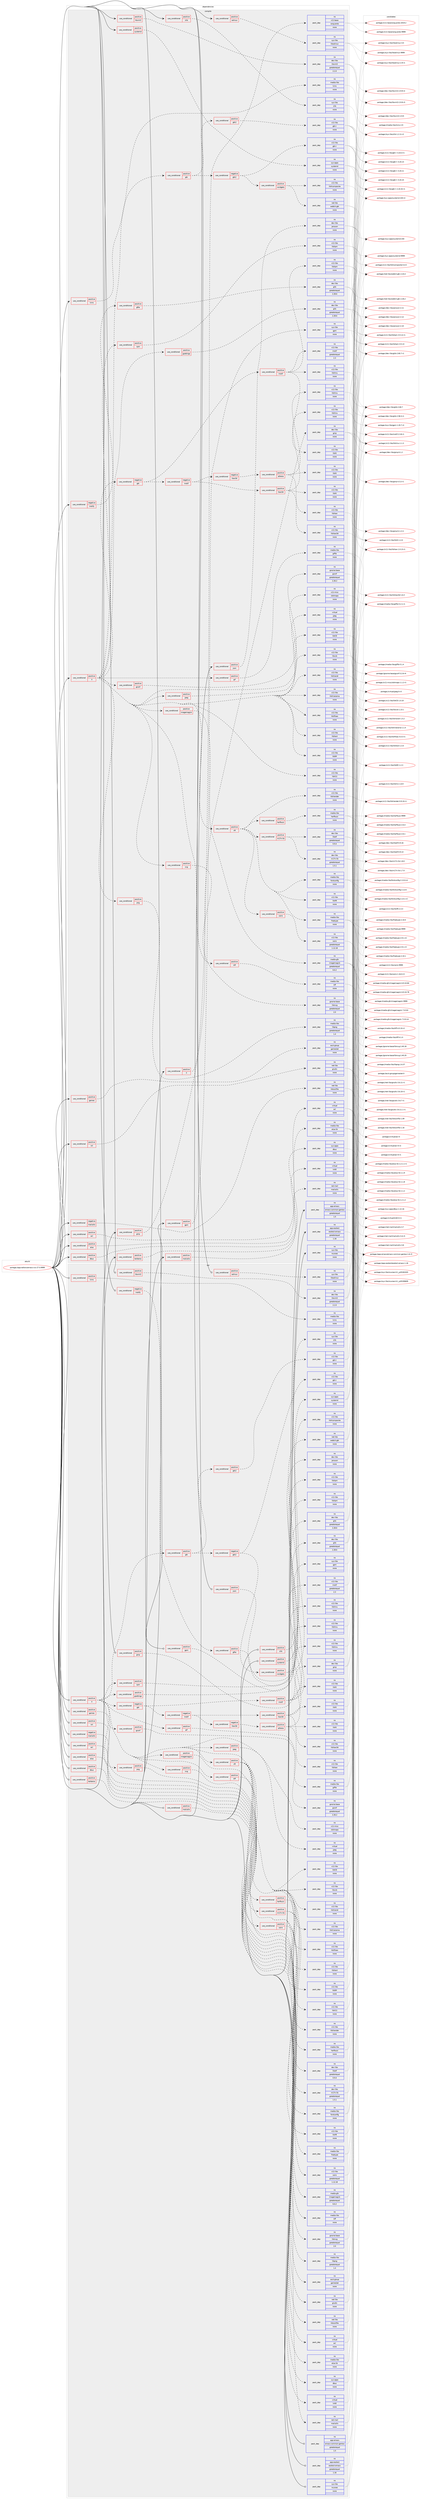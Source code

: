 digraph prolog {

# *************
# Graph options
# *************

newrank=true;
concentrate=true;
compound=true;
graph [rankdir=LR,fontname=Helvetica,fontsize=10,ranksep=1.5];#, ranksep=2.5, nodesep=0.2];
edge  [arrowhead=vee];
node  [fontname=Helvetica,fontsize=10];

# **********
# The ebuild
# **********

subgraph cluster_leftcol {
color=gray;
label=<<i>ebuild</i>>;
id [label="portage://app-editors/emacs-vcs-27.0.9999", color=red, width=4, href="../app-editors/emacs-vcs-27.0.9999.svg"];
}

# ****************
# The dependencies
# ****************

subgraph cluster_midcol {
color=gray;
label=<<i>dependencies</i>>;
subgraph cluster_compile {
fillcolor="#eeeeee";
style=filled;
label=<<i>compile</i>>;
subgraph cond150155 {
dependency637610 [label=<<TABLE BORDER="0" CELLBORDER="1" CELLSPACING="0" CELLPADDING="4"><TR><TD ROWSPAN="3" CELLPADDING="10">use_conditional</TD></TR><TR><TD>negative</TD></TR><TR><TD>inotify</TD></TR></TABLE>>, shape=none, color=red];
subgraph cond150156 {
dependency637611 [label=<<TABLE BORDER="0" CELLBORDER="1" CELLSPACING="0" CELLPADDING="4"><TR><TD ROWSPAN="3" CELLPADDING="10">use_conditional</TD></TR><TR><TD>positive</TD></TR><TR><TD>gfile</TD></TR></TABLE>>, shape=none, color=red];
subgraph pack478991 {
dependency637612 [label=<<TABLE BORDER="0" CELLBORDER="1" CELLSPACING="0" CELLPADDING="4" WIDTH="220"><TR><TD ROWSPAN="6" CELLPADDING="30">pack_dep</TD></TR><TR><TD WIDTH="110">no</TD></TR><TR><TD>dev-libs</TD></TR><TR><TD>glib</TD></TR><TR><TD>greaterequal</TD></TR><TR><TD>2.28.6</TD></TR></TABLE>>, shape=none, color=blue];
}
dependency637611:e -> dependency637612:w [weight=20,style="dashed",arrowhead="vee"];
}
dependency637610:e -> dependency637611:w [weight=20,style="dashed",arrowhead="vee"];
}
id:e -> dependency637610:w [weight=20,style="solid",arrowhead="vee"];
subgraph cond150157 {
dependency637613 [label=<<TABLE BORDER="0" CELLBORDER="1" CELLSPACING="0" CELLPADDING="4"><TR><TD ROWSPAN="3" CELLPADDING="10">use_conditional</TD></TR><TR><TD>negative</TD></TR><TR><TD>mailutils</TD></TR></TABLE>>, shape=none, color=red];
subgraph pack478992 {
dependency637614 [label=<<TABLE BORDER="0" CELLBORDER="1" CELLSPACING="0" CELLPADDING="4" WIDTH="220"><TR><TD ROWSPAN="6" CELLPADDING="30">pack_dep</TD></TR><TR><TD WIDTH="110">no</TD></TR><TR><TD>net-libs</TD></TR><TR><TD>liblockfile</TD></TR><TR><TD>none</TD></TR><TR><TD></TD></TR></TABLE>>, shape=none, color=blue];
}
dependency637613:e -> dependency637614:w [weight=20,style="dashed",arrowhead="vee"];
}
id:e -> dependency637613:w [weight=20,style="solid",arrowhead="vee"];
subgraph cond150158 {
dependency637615 [label=<<TABLE BORDER="0" CELLBORDER="1" CELLSPACING="0" CELLPADDING="4"><TR><TD ROWSPAN="3" CELLPADDING="10">use_conditional</TD></TR><TR><TD>positive</TD></TR><TR><TD>X</TD></TR></TABLE>>, shape=none, color=red];
subgraph pack478993 {
dependency637616 [label=<<TABLE BORDER="0" CELLBORDER="1" CELLSPACING="0" CELLPADDING="4" WIDTH="220"><TR><TD ROWSPAN="6" CELLPADDING="30">pack_dep</TD></TR><TR><TD WIDTH="110">no</TD></TR><TR><TD>x11-base</TD></TR><TR><TD>xorg-proto</TD></TR><TR><TD>none</TD></TR><TR><TD></TD></TR></TABLE>>, shape=none, color=blue];
}
dependency637615:e -> dependency637616:w [weight=20,style="dashed",arrowhead="vee"];
}
id:e -> dependency637615:w [weight=20,style="solid",arrowhead="vee"];
subgraph cond150159 {
dependency637617 [label=<<TABLE BORDER="0" CELLBORDER="1" CELLSPACING="0" CELLPADDING="4"><TR><TD ROWSPAN="3" CELLPADDING="10">use_conditional</TD></TR><TR><TD>positive</TD></TR><TR><TD>X</TD></TR></TABLE>>, shape=none, color=red];
subgraph pack478994 {
dependency637618 [label=<<TABLE BORDER="0" CELLBORDER="1" CELLSPACING="0" CELLPADDING="4" WIDTH="220"><TR><TD ROWSPAN="6" CELLPADDING="30">pack_dep</TD></TR><TR><TD WIDTH="110">no</TD></TR><TR><TD>x11-libs</TD></TR><TR><TD>libICE</TD></TR><TR><TD>none</TD></TR><TR><TD></TD></TR></TABLE>>, shape=none, color=blue];
}
dependency637617:e -> dependency637618:w [weight=20,style="dashed",arrowhead="vee"];
subgraph pack478995 {
dependency637619 [label=<<TABLE BORDER="0" CELLBORDER="1" CELLSPACING="0" CELLPADDING="4" WIDTH="220"><TR><TD ROWSPAN="6" CELLPADDING="30">pack_dep</TD></TR><TR><TD WIDTH="110">no</TD></TR><TR><TD>x11-libs</TD></TR><TR><TD>libSM</TD></TR><TR><TD>none</TD></TR><TR><TD></TD></TR></TABLE>>, shape=none, color=blue];
}
dependency637617:e -> dependency637619:w [weight=20,style="dashed",arrowhead="vee"];
subgraph pack478996 {
dependency637620 [label=<<TABLE BORDER="0" CELLBORDER="1" CELLSPACING="0" CELLPADDING="4" WIDTH="220"><TR><TD ROWSPAN="6" CELLPADDING="30">pack_dep</TD></TR><TR><TD WIDTH="110">no</TD></TR><TR><TD>x11-libs</TD></TR><TR><TD>libX11</TD></TR><TR><TD>none</TD></TR><TR><TD></TD></TR></TABLE>>, shape=none, color=blue];
}
dependency637617:e -> dependency637620:w [weight=20,style="dashed",arrowhead="vee"];
subgraph pack478997 {
dependency637621 [label=<<TABLE BORDER="0" CELLBORDER="1" CELLSPACING="0" CELLPADDING="4" WIDTH="220"><TR><TD ROWSPAN="6" CELLPADDING="30">pack_dep</TD></TR><TR><TD WIDTH="110">no</TD></TR><TR><TD>x11-libs</TD></TR><TR><TD>libXext</TD></TR><TR><TD>none</TD></TR><TR><TD></TD></TR></TABLE>>, shape=none, color=blue];
}
dependency637617:e -> dependency637621:w [weight=20,style="dashed",arrowhead="vee"];
subgraph pack478998 {
dependency637622 [label=<<TABLE BORDER="0" CELLBORDER="1" CELLSPACING="0" CELLPADDING="4" WIDTH="220"><TR><TD ROWSPAN="6" CELLPADDING="30">pack_dep</TD></TR><TR><TD WIDTH="110">no</TD></TR><TR><TD>x11-libs</TD></TR><TR><TD>libXfixes</TD></TR><TR><TD>none</TD></TR><TR><TD></TD></TR></TABLE>>, shape=none, color=blue];
}
dependency637617:e -> dependency637622:w [weight=20,style="dashed",arrowhead="vee"];
subgraph pack478999 {
dependency637623 [label=<<TABLE BORDER="0" CELLBORDER="1" CELLSPACING="0" CELLPADDING="4" WIDTH="220"><TR><TD ROWSPAN="6" CELLPADDING="30">pack_dep</TD></TR><TR><TD WIDTH="110">no</TD></TR><TR><TD>x11-libs</TD></TR><TR><TD>libXinerama</TD></TR><TR><TD>none</TD></TR><TR><TD></TD></TR></TABLE>>, shape=none, color=blue];
}
dependency637617:e -> dependency637623:w [weight=20,style="dashed",arrowhead="vee"];
subgraph pack479000 {
dependency637624 [label=<<TABLE BORDER="0" CELLBORDER="1" CELLSPACING="0" CELLPADDING="4" WIDTH="220"><TR><TD ROWSPAN="6" CELLPADDING="30">pack_dep</TD></TR><TR><TD WIDTH="110">no</TD></TR><TR><TD>x11-libs</TD></TR><TR><TD>libXrandr</TD></TR><TR><TD>none</TD></TR><TR><TD></TD></TR></TABLE>>, shape=none, color=blue];
}
dependency637617:e -> dependency637624:w [weight=20,style="dashed",arrowhead="vee"];
subgraph pack479001 {
dependency637625 [label=<<TABLE BORDER="0" CELLBORDER="1" CELLSPACING="0" CELLPADDING="4" WIDTH="220"><TR><TD ROWSPAN="6" CELLPADDING="30">pack_dep</TD></TR><TR><TD WIDTH="110">no</TD></TR><TR><TD>x11-libs</TD></TR><TR><TD>libxcb</TD></TR><TR><TD>none</TD></TR><TR><TD></TD></TR></TABLE>>, shape=none, color=blue];
}
dependency637617:e -> dependency637625:w [weight=20,style="dashed",arrowhead="vee"];
subgraph pack479002 {
dependency637626 [label=<<TABLE BORDER="0" CELLBORDER="1" CELLSPACING="0" CELLPADDING="4" WIDTH="220"><TR><TD ROWSPAN="6" CELLPADDING="30">pack_dep</TD></TR><TR><TD WIDTH="110">no</TD></TR><TR><TD>x11-misc</TD></TR><TR><TD>xbitmaps</TD></TR><TR><TD>none</TD></TR><TR><TD></TD></TR></TABLE>>, shape=none, color=blue];
}
dependency637617:e -> dependency637626:w [weight=20,style="dashed",arrowhead="vee"];
subgraph cond150160 {
dependency637627 [label=<<TABLE BORDER="0" CELLBORDER="1" CELLSPACING="0" CELLPADDING="4"><TR><TD ROWSPAN="3" CELLPADDING="10">use_conditional</TD></TR><TR><TD>positive</TD></TR><TR><TD>gconf</TD></TR></TABLE>>, shape=none, color=red];
subgraph pack479003 {
dependency637628 [label=<<TABLE BORDER="0" CELLBORDER="1" CELLSPACING="0" CELLPADDING="4" WIDTH="220"><TR><TD ROWSPAN="6" CELLPADDING="30">pack_dep</TD></TR><TR><TD WIDTH="110">no</TD></TR><TR><TD>gnome-base</TD></TR><TR><TD>gconf</TD></TR><TR><TD>greaterequal</TD></TR><TR><TD>2.26.2</TD></TR></TABLE>>, shape=none, color=blue];
}
dependency637627:e -> dependency637628:w [weight=20,style="dashed",arrowhead="vee"];
}
dependency637617:e -> dependency637627:w [weight=20,style="dashed",arrowhead="vee"];
subgraph cond150161 {
dependency637629 [label=<<TABLE BORDER="0" CELLBORDER="1" CELLSPACING="0" CELLPADDING="4"><TR><TD ROWSPAN="3" CELLPADDING="10">use_conditional</TD></TR><TR><TD>positive</TD></TR><TR><TD>gsettings</TD></TR></TABLE>>, shape=none, color=red];
subgraph pack479004 {
dependency637630 [label=<<TABLE BORDER="0" CELLBORDER="1" CELLSPACING="0" CELLPADDING="4" WIDTH="220"><TR><TD ROWSPAN="6" CELLPADDING="30">pack_dep</TD></TR><TR><TD WIDTH="110">no</TD></TR><TR><TD>dev-libs</TD></TR><TR><TD>glib</TD></TR><TR><TD>greaterequal</TD></TR><TR><TD>2.28.6</TD></TR></TABLE>>, shape=none, color=blue];
}
dependency637629:e -> dependency637630:w [weight=20,style="dashed",arrowhead="vee"];
}
dependency637617:e -> dependency637629:w [weight=20,style="dashed",arrowhead="vee"];
subgraph cond150162 {
dependency637631 [label=<<TABLE BORDER="0" CELLBORDER="1" CELLSPACING="0" CELLPADDING="4"><TR><TD ROWSPAN="3" CELLPADDING="10">use_conditional</TD></TR><TR><TD>positive</TD></TR><TR><TD>gif</TD></TR></TABLE>>, shape=none, color=red];
subgraph pack479005 {
dependency637632 [label=<<TABLE BORDER="0" CELLBORDER="1" CELLSPACING="0" CELLPADDING="4" WIDTH="220"><TR><TD ROWSPAN="6" CELLPADDING="30">pack_dep</TD></TR><TR><TD WIDTH="110">no</TD></TR><TR><TD>media-libs</TD></TR><TR><TD>giflib</TD></TR><TR><TD>none</TD></TR><TR><TD></TD></TR></TABLE>>, shape=none, color=blue];
}
dependency637631:e -> dependency637632:w [weight=20,style="dashed",arrowhead="vee"];
}
dependency637617:e -> dependency637631:w [weight=20,style="dashed",arrowhead="vee"];
subgraph cond150163 {
dependency637633 [label=<<TABLE BORDER="0" CELLBORDER="1" CELLSPACING="0" CELLPADDING="4"><TR><TD ROWSPAN="3" CELLPADDING="10">use_conditional</TD></TR><TR><TD>positive</TD></TR><TR><TD>jpeg</TD></TR></TABLE>>, shape=none, color=red];
subgraph pack479006 {
dependency637634 [label=<<TABLE BORDER="0" CELLBORDER="1" CELLSPACING="0" CELLPADDING="4" WIDTH="220"><TR><TD ROWSPAN="6" CELLPADDING="30">pack_dep</TD></TR><TR><TD WIDTH="110">no</TD></TR><TR><TD>virtual</TD></TR><TR><TD>jpeg</TD></TR><TR><TD>none</TD></TR><TR><TD></TD></TR></TABLE>>, shape=none, color=blue];
}
dependency637633:e -> dependency637634:w [weight=20,style="dashed",arrowhead="vee"];
}
dependency637617:e -> dependency637633:w [weight=20,style="dashed",arrowhead="vee"];
subgraph cond150164 {
dependency637635 [label=<<TABLE BORDER="0" CELLBORDER="1" CELLSPACING="0" CELLPADDING="4"><TR><TD ROWSPAN="3" CELLPADDING="10">use_conditional</TD></TR><TR><TD>positive</TD></TR><TR><TD>png</TD></TR></TABLE>>, shape=none, color=red];
subgraph pack479007 {
dependency637636 [label=<<TABLE BORDER="0" CELLBORDER="1" CELLSPACING="0" CELLPADDING="4" WIDTH="220"><TR><TD ROWSPAN="6" CELLPADDING="30">pack_dep</TD></TR><TR><TD WIDTH="110">no</TD></TR><TR><TD>media-libs</TD></TR><TR><TD>libpng</TD></TR><TR><TD>greaterequal</TD></TR><TR><TD>1.4</TD></TR></TABLE>>, shape=none, color=blue];
}
dependency637635:e -> dependency637636:w [weight=20,style="dashed",arrowhead="vee"];
}
dependency637617:e -> dependency637635:w [weight=20,style="dashed",arrowhead="vee"];
subgraph cond150165 {
dependency637637 [label=<<TABLE BORDER="0" CELLBORDER="1" CELLSPACING="0" CELLPADDING="4"><TR><TD ROWSPAN="3" CELLPADDING="10">use_conditional</TD></TR><TR><TD>positive</TD></TR><TR><TD>svg</TD></TR></TABLE>>, shape=none, color=red];
subgraph pack479008 {
dependency637638 [label=<<TABLE BORDER="0" CELLBORDER="1" CELLSPACING="0" CELLPADDING="4" WIDTH="220"><TR><TD ROWSPAN="6" CELLPADDING="30">pack_dep</TD></TR><TR><TD WIDTH="110">no</TD></TR><TR><TD>gnome-base</TD></TR><TR><TD>librsvg</TD></TR><TR><TD>greaterequal</TD></TR><TR><TD>2.0</TD></TR></TABLE>>, shape=none, color=blue];
}
dependency637637:e -> dependency637638:w [weight=20,style="dashed",arrowhead="vee"];
}
dependency637617:e -> dependency637637:w [weight=20,style="dashed",arrowhead="vee"];
subgraph cond150166 {
dependency637639 [label=<<TABLE BORDER="0" CELLBORDER="1" CELLSPACING="0" CELLPADDING="4"><TR><TD ROWSPAN="3" CELLPADDING="10">use_conditional</TD></TR><TR><TD>positive</TD></TR><TR><TD>tiff</TD></TR></TABLE>>, shape=none, color=red];
subgraph pack479009 {
dependency637640 [label=<<TABLE BORDER="0" CELLBORDER="1" CELLSPACING="0" CELLPADDING="4" WIDTH="220"><TR><TD ROWSPAN="6" CELLPADDING="30">pack_dep</TD></TR><TR><TD WIDTH="110">no</TD></TR><TR><TD>media-libs</TD></TR><TR><TD>tiff</TD></TR><TR><TD>none</TD></TR><TR><TD></TD></TR></TABLE>>, shape=none, color=blue];
}
dependency637639:e -> dependency637640:w [weight=20,style="dashed",arrowhead="vee"];
}
dependency637617:e -> dependency637639:w [weight=20,style="dashed",arrowhead="vee"];
subgraph cond150167 {
dependency637641 [label=<<TABLE BORDER="0" CELLBORDER="1" CELLSPACING="0" CELLPADDING="4"><TR><TD ROWSPAN="3" CELLPADDING="10">use_conditional</TD></TR><TR><TD>positive</TD></TR><TR><TD>xpm</TD></TR></TABLE>>, shape=none, color=red];
subgraph pack479010 {
dependency637642 [label=<<TABLE BORDER="0" CELLBORDER="1" CELLSPACING="0" CELLPADDING="4" WIDTH="220"><TR><TD ROWSPAN="6" CELLPADDING="30">pack_dep</TD></TR><TR><TD WIDTH="110">no</TD></TR><TR><TD>x11-libs</TD></TR><TR><TD>libXpm</TD></TR><TR><TD>none</TD></TR><TR><TD></TD></TR></TABLE>>, shape=none, color=blue];
}
dependency637641:e -> dependency637642:w [weight=20,style="dashed",arrowhead="vee"];
}
dependency637617:e -> dependency637641:w [weight=20,style="dashed",arrowhead="vee"];
subgraph cond150168 {
dependency637643 [label=<<TABLE BORDER="0" CELLBORDER="1" CELLSPACING="0" CELLPADDING="4"><TR><TD ROWSPAN="3" CELLPADDING="10">use_conditional</TD></TR><TR><TD>positive</TD></TR><TR><TD>imagemagick</TD></TR></TABLE>>, shape=none, color=red];
subgraph pack479011 {
dependency637644 [label=<<TABLE BORDER="0" CELLBORDER="1" CELLSPACING="0" CELLPADDING="4" WIDTH="220"><TR><TD ROWSPAN="6" CELLPADDING="30">pack_dep</TD></TR><TR><TD WIDTH="110">no</TD></TR><TR><TD>media-gfx</TD></TR><TR><TD>imagemagick</TD></TR><TR><TD>greaterequal</TD></TR><TR><TD>6.6.2</TD></TR></TABLE>>, shape=none, color=blue];
}
dependency637643:e -> dependency637644:w [weight=20,style="dashed",arrowhead="vee"];
}
dependency637617:e -> dependency637643:w [weight=20,style="dashed",arrowhead="vee"];
subgraph cond150169 {
dependency637645 [label=<<TABLE BORDER="0" CELLBORDER="1" CELLSPACING="0" CELLPADDING="4"><TR><TD ROWSPAN="3" CELLPADDING="10">use_conditional</TD></TR><TR><TD>positive</TD></TR><TR><TD>xft</TD></TR></TABLE>>, shape=none, color=red];
subgraph pack479012 {
dependency637646 [label=<<TABLE BORDER="0" CELLBORDER="1" CELLSPACING="0" CELLPADDING="4" WIDTH="220"><TR><TD ROWSPAN="6" CELLPADDING="30">pack_dep</TD></TR><TR><TD WIDTH="110">no</TD></TR><TR><TD>media-libs</TD></TR><TR><TD>fontconfig</TD></TR><TR><TD>none</TD></TR><TR><TD></TD></TR></TABLE>>, shape=none, color=blue];
}
dependency637645:e -> dependency637646:w [weight=20,style="dashed",arrowhead="vee"];
subgraph pack479013 {
dependency637647 [label=<<TABLE BORDER="0" CELLBORDER="1" CELLSPACING="0" CELLPADDING="4" WIDTH="220"><TR><TD ROWSPAN="6" CELLPADDING="30">pack_dep</TD></TR><TR><TD WIDTH="110">no</TD></TR><TR><TD>media-libs</TD></TR><TR><TD>freetype</TD></TR><TR><TD>none</TD></TR><TR><TD></TD></TR></TABLE>>, shape=none, color=blue];
}
dependency637645:e -> dependency637647:w [weight=20,style="dashed",arrowhead="vee"];
subgraph pack479014 {
dependency637648 [label=<<TABLE BORDER="0" CELLBORDER="1" CELLSPACING="0" CELLPADDING="4" WIDTH="220"><TR><TD ROWSPAN="6" CELLPADDING="30">pack_dep</TD></TR><TR><TD WIDTH="110">no</TD></TR><TR><TD>x11-libs</TD></TR><TR><TD>libXft</TD></TR><TR><TD>none</TD></TR><TR><TD></TD></TR></TABLE>>, shape=none, color=blue];
}
dependency637645:e -> dependency637648:w [weight=20,style="dashed",arrowhead="vee"];
subgraph pack479015 {
dependency637649 [label=<<TABLE BORDER="0" CELLBORDER="1" CELLSPACING="0" CELLPADDING="4" WIDTH="220"><TR><TD ROWSPAN="6" CELLPADDING="30">pack_dep</TD></TR><TR><TD WIDTH="110">no</TD></TR><TR><TD>x11-libs</TD></TR><TR><TD>libXrender</TD></TR><TR><TD>none</TD></TR><TR><TD></TD></TR></TABLE>>, shape=none, color=blue];
}
dependency637645:e -> dependency637649:w [weight=20,style="dashed",arrowhead="vee"];
subgraph cond150170 {
dependency637650 [label=<<TABLE BORDER="0" CELLBORDER="1" CELLSPACING="0" CELLPADDING="4"><TR><TD ROWSPAN="3" CELLPADDING="10">use_conditional</TD></TR><TR><TD>positive</TD></TR><TR><TD>cairo</TD></TR></TABLE>>, shape=none, color=red];
subgraph pack479016 {
dependency637651 [label=<<TABLE BORDER="0" CELLBORDER="1" CELLSPACING="0" CELLPADDING="4" WIDTH="220"><TR><TD ROWSPAN="6" CELLPADDING="30">pack_dep</TD></TR><TR><TD WIDTH="110">no</TD></TR><TR><TD>x11-libs</TD></TR><TR><TD>cairo</TD></TR><TR><TD>greaterequal</TD></TR><TR><TD>1.12.18</TD></TR></TABLE>>, shape=none, color=blue];
}
dependency637650:e -> dependency637651:w [weight=20,style="dashed",arrowhead="vee"];
}
dependency637645:e -> dependency637650:w [weight=20,style="dashed",arrowhead="vee"];
subgraph cond150171 {
dependency637652 [label=<<TABLE BORDER="0" CELLBORDER="1" CELLSPACING="0" CELLPADDING="4"><TR><TD ROWSPAN="3" CELLPADDING="10">use_conditional</TD></TR><TR><TD>positive</TD></TR><TR><TD>harfbuzz</TD></TR></TABLE>>, shape=none, color=red];
subgraph pack479017 {
dependency637653 [label=<<TABLE BORDER="0" CELLBORDER="1" CELLSPACING="0" CELLPADDING="4" WIDTH="220"><TR><TD ROWSPAN="6" CELLPADDING="30">pack_dep</TD></TR><TR><TD WIDTH="110">no</TD></TR><TR><TD>media-libs</TD></TR><TR><TD>harfbuzz</TD></TR><TR><TD>none</TD></TR><TR><TD></TD></TR></TABLE>>, shape=none, color=blue];
}
dependency637652:e -> dependency637653:w [weight=20,style="dashed",arrowhead="vee"];
}
dependency637645:e -> dependency637652:w [weight=20,style="dashed",arrowhead="vee"];
subgraph cond150172 {
dependency637654 [label=<<TABLE BORDER="0" CELLBORDER="1" CELLSPACING="0" CELLPADDING="4"><TR><TD ROWSPAN="3" CELLPADDING="10">use_conditional</TD></TR><TR><TD>positive</TD></TR><TR><TD>m17n-lib</TD></TR></TABLE>>, shape=none, color=red];
subgraph pack479018 {
dependency637655 [label=<<TABLE BORDER="0" CELLBORDER="1" CELLSPACING="0" CELLPADDING="4" WIDTH="220"><TR><TD ROWSPAN="6" CELLPADDING="30">pack_dep</TD></TR><TR><TD WIDTH="110">no</TD></TR><TR><TD>dev-libs</TD></TR><TR><TD>libotf</TD></TR><TR><TD>greaterequal</TD></TR><TR><TD>0.9.4</TD></TR></TABLE>>, shape=none, color=blue];
}
dependency637654:e -> dependency637655:w [weight=20,style="dashed",arrowhead="vee"];
subgraph pack479019 {
dependency637656 [label=<<TABLE BORDER="0" CELLBORDER="1" CELLSPACING="0" CELLPADDING="4" WIDTH="220"><TR><TD ROWSPAN="6" CELLPADDING="30">pack_dep</TD></TR><TR><TD WIDTH="110">no</TD></TR><TR><TD>dev-libs</TD></TR><TR><TD>m17n-lib</TD></TR><TR><TD>greaterequal</TD></TR><TR><TD>1.5.1</TD></TR></TABLE>>, shape=none, color=blue];
}
dependency637654:e -> dependency637656:w [weight=20,style="dashed",arrowhead="vee"];
}
dependency637645:e -> dependency637654:w [weight=20,style="dashed",arrowhead="vee"];
}
dependency637617:e -> dependency637645:w [weight=20,style="dashed",arrowhead="vee"];
subgraph cond150173 {
dependency637657 [label=<<TABLE BORDER="0" CELLBORDER="1" CELLSPACING="0" CELLPADDING="4"><TR><TD ROWSPAN="3" CELLPADDING="10">use_conditional</TD></TR><TR><TD>positive</TD></TR><TR><TD>gtk</TD></TR></TABLE>>, shape=none, color=red];
subgraph cond150174 {
dependency637658 [label=<<TABLE BORDER="0" CELLBORDER="1" CELLSPACING="0" CELLPADDING="4"><TR><TD ROWSPAN="3" CELLPADDING="10">use_conditional</TD></TR><TR><TD>positive</TD></TR><TR><TD>gtk2</TD></TR></TABLE>>, shape=none, color=red];
subgraph pack479020 {
dependency637659 [label=<<TABLE BORDER="0" CELLBORDER="1" CELLSPACING="0" CELLPADDING="4" WIDTH="220"><TR><TD ROWSPAN="6" CELLPADDING="30">pack_dep</TD></TR><TR><TD WIDTH="110">no</TD></TR><TR><TD>x11-libs</TD></TR><TR><TD>gtk+</TD></TR><TR><TD>none</TD></TR><TR><TD></TD></TR></TABLE>>, shape=none, color=blue];
}
dependency637658:e -> dependency637659:w [weight=20,style="dashed",arrowhead="vee"];
}
dependency637657:e -> dependency637658:w [weight=20,style="dashed",arrowhead="vee"];
subgraph cond150175 {
dependency637660 [label=<<TABLE BORDER="0" CELLBORDER="1" CELLSPACING="0" CELLPADDING="4"><TR><TD ROWSPAN="3" CELLPADDING="10">use_conditional</TD></TR><TR><TD>negative</TD></TR><TR><TD>gtk2</TD></TR></TABLE>>, shape=none, color=red];
subgraph pack479021 {
dependency637661 [label=<<TABLE BORDER="0" CELLBORDER="1" CELLSPACING="0" CELLPADDING="4" WIDTH="220"><TR><TD ROWSPAN="6" CELLPADDING="30">pack_dep</TD></TR><TR><TD WIDTH="110">no</TD></TR><TR><TD>x11-libs</TD></TR><TR><TD>gtk+</TD></TR><TR><TD>none</TD></TR><TR><TD></TD></TR></TABLE>>, shape=none, color=blue];
}
dependency637660:e -> dependency637661:w [weight=20,style="dashed",arrowhead="vee"];
subgraph cond150176 {
dependency637662 [label=<<TABLE BORDER="0" CELLBORDER="1" CELLSPACING="0" CELLPADDING="4"><TR><TD ROWSPAN="3" CELLPADDING="10">use_conditional</TD></TR><TR><TD>positive</TD></TR><TR><TD>xwidgets</TD></TR></TABLE>>, shape=none, color=red];
subgraph pack479022 {
dependency637663 [label=<<TABLE BORDER="0" CELLBORDER="1" CELLSPACING="0" CELLPADDING="4" WIDTH="220"><TR><TD ROWSPAN="6" CELLPADDING="30">pack_dep</TD></TR><TR><TD WIDTH="110">no</TD></TR><TR><TD>net-libs</TD></TR><TR><TD>webkit-gtk</TD></TR><TR><TD>none</TD></TR><TR><TD></TD></TR></TABLE>>, shape=none, color=blue];
}
dependency637662:e -> dependency637663:w [weight=20,style="dashed",arrowhead="vee"];
subgraph pack479023 {
dependency637664 [label=<<TABLE BORDER="0" CELLBORDER="1" CELLSPACING="0" CELLPADDING="4" WIDTH="220"><TR><TD ROWSPAN="6" CELLPADDING="30">pack_dep</TD></TR><TR><TD WIDTH="110">no</TD></TR><TR><TD>x11-libs</TD></TR><TR><TD>libXcomposite</TD></TR><TR><TD>none</TD></TR><TR><TD></TD></TR></TABLE>>, shape=none, color=blue];
}
dependency637662:e -> dependency637664:w [weight=20,style="dashed",arrowhead="vee"];
}
dependency637660:e -> dependency637662:w [weight=20,style="dashed",arrowhead="vee"];
}
dependency637657:e -> dependency637660:w [weight=20,style="dashed",arrowhead="vee"];
}
dependency637617:e -> dependency637657:w [weight=20,style="dashed",arrowhead="vee"];
subgraph cond150177 {
dependency637665 [label=<<TABLE BORDER="0" CELLBORDER="1" CELLSPACING="0" CELLPADDING="4"><TR><TD ROWSPAN="3" CELLPADDING="10">use_conditional</TD></TR><TR><TD>negative</TD></TR><TR><TD>gtk</TD></TR></TABLE>>, shape=none, color=red];
subgraph cond150178 {
dependency637666 [label=<<TABLE BORDER="0" CELLBORDER="1" CELLSPACING="0" CELLPADDING="4"><TR><TD ROWSPAN="3" CELLPADDING="10">use_conditional</TD></TR><TR><TD>positive</TD></TR><TR><TD>motif</TD></TR></TABLE>>, shape=none, color=red];
subgraph pack479024 {
dependency637667 [label=<<TABLE BORDER="0" CELLBORDER="1" CELLSPACING="0" CELLPADDING="4" WIDTH="220"><TR><TD ROWSPAN="6" CELLPADDING="30">pack_dep</TD></TR><TR><TD WIDTH="110">no</TD></TR><TR><TD>x11-libs</TD></TR><TR><TD>motif</TD></TR><TR><TD>greaterequal</TD></TR><TR><TD>2.3</TD></TR></TABLE>>, shape=none, color=blue];
}
dependency637666:e -> dependency637667:w [weight=20,style="dashed",arrowhead="vee"];
subgraph pack479025 {
dependency637668 [label=<<TABLE BORDER="0" CELLBORDER="1" CELLSPACING="0" CELLPADDING="4" WIDTH="220"><TR><TD ROWSPAN="6" CELLPADDING="30">pack_dep</TD></TR><TR><TD WIDTH="110">no</TD></TR><TR><TD>x11-libs</TD></TR><TR><TD>libXpm</TD></TR><TR><TD>none</TD></TR><TR><TD></TD></TR></TABLE>>, shape=none, color=blue];
}
dependency637666:e -> dependency637668:w [weight=20,style="dashed",arrowhead="vee"];
subgraph pack479026 {
dependency637669 [label=<<TABLE BORDER="0" CELLBORDER="1" CELLSPACING="0" CELLPADDING="4" WIDTH="220"><TR><TD ROWSPAN="6" CELLPADDING="30">pack_dep</TD></TR><TR><TD WIDTH="110">no</TD></TR><TR><TD>x11-libs</TD></TR><TR><TD>libXmu</TD></TR><TR><TD>none</TD></TR><TR><TD></TD></TR></TABLE>>, shape=none, color=blue];
}
dependency637666:e -> dependency637669:w [weight=20,style="dashed",arrowhead="vee"];
subgraph pack479027 {
dependency637670 [label=<<TABLE BORDER="0" CELLBORDER="1" CELLSPACING="0" CELLPADDING="4" WIDTH="220"><TR><TD ROWSPAN="6" CELLPADDING="30">pack_dep</TD></TR><TR><TD WIDTH="110">no</TD></TR><TR><TD>x11-libs</TD></TR><TR><TD>libXt</TD></TR><TR><TD>none</TD></TR><TR><TD></TD></TR></TABLE>>, shape=none, color=blue];
}
dependency637666:e -> dependency637670:w [weight=20,style="dashed",arrowhead="vee"];
}
dependency637665:e -> dependency637666:w [weight=20,style="dashed",arrowhead="vee"];
subgraph cond150179 {
dependency637671 [label=<<TABLE BORDER="0" CELLBORDER="1" CELLSPACING="0" CELLPADDING="4"><TR><TD ROWSPAN="3" CELLPADDING="10">use_conditional</TD></TR><TR><TD>negative</TD></TR><TR><TD>motif</TD></TR></TABLE>>, shape=none, color=red];
subgraph cond150180 {
dependency637672 [label=<<TABLE BORDER="0" CELLBORDER="1" CELLSPACING="0" CELLPADDING="4"><TR><TD ROWSPAN="3" CELLPADDING="10">use_conditional</TD></TR><TR><TD>positive</TD></TR><TR><TD>Xaw3d</TD></TR></TABLE>>, shape=none, color=red];
subgraph pack479028 {
dependency637673 [label=<<TABLE BORDER="0" CELLBORDER="1" CELLSPACING="0" CELLPADDING="4" WIDTH="220"><TR><TD ROWSPAN="6" CELLPADDING="30">pack_dep</TD></TR><TR><TD WIDTH="110">no</TD></TR><TR><TD>x11-libs</TD></TR><TR><TD>libXaw3d</TD></TR><TR><TD>none</TD></TR><TR><TD></TD></TR></TABLE>>, shape=none, color=blue];
}
dependency637672:e -> dependency637673:w [weight=20,style="dashed",arrowhead="vee"];
subgraph pack479029 {
dependency637674 [label=<<TABLE BORDER="0" CELLBORDER="1" CELLSPACING="0" CELLPADDING="4" WIDTH="220"><TR><TD ROWSPAN="6" CELLPADDING="30">pack_dep</TD></TR><TR><TD WIDTH="110">no</TD></TR><TR><TD>x11-libs</TD></TR><TR><TD>libXmu</TD></TR><TR><TD>none</TD></TR><TR><TD></TD></TR></TABLE>>, shape=none, color=blue];
}
dependency637672:e -> dependency637674:w [weight=20,style="dashed",arrowhead="vee"];
subgraph pack479030 {
dependency637675 [label=<<TABLE BORDER="0" CELLBORDER="1" CELLSPACING="0" CELLPADDING="4" WIDTH="220"><TR><TD ROWSPAN="6" CELLPADDING="30">pack_dep</TD></TR><TR><TD WIDTH="110">no</TD></TR><TR><TD>x11-libs</TD></TR><TR><TD>libXt</TD></TR><TR><TD>none</TD></TR><TR><TD></TD></TR></TABLE>>, shape=none, color=blue];
}
dependency637672:e -> dependency637675:w [weight=20,style="dashed",arrowhead="vee"];
}
dependency637671:e -> dependency637672:w [weight=20,style="dashed",arrowhead="vee"];
subgraph cond150181 {
dependency637676 [label=<<TABLE BORDER="0" CELLBORDER="1" CELLSPACING="0" CELLPADDING="4"><TR><TD ROWSPAN="3" CELLPADDING="10">use_conditional</TD></TR><TR><TD>negative</TD></TR><TR><TD>Xaw3d</TD></TR></TABLE>>, shape=none, color=red];
subgraph cond150182 {
dependency637677 [label=<<TABLE BORDER="0" CELLBORDER="1" CELLSPACING="0" CELLPADDING="4"><TR><TD ROWSPAN="3" CELLPADDING="10">use_conditional</TD></TR><TR><TD>positive</TD></TR><TR><TD>athena</TD></TR></TABLE>>, shape=none, color=red];
subgraph pack479031 {
dependency637678 [label=<<TABLE BORDER="0" CELLBORDER="1" CELLSPACING="0" CELLPADDING="4" WIDTH="220"><TR><TD ROWSPAN="6" CELLPADDING="30">pack_dep</TD></TR><TR><TD WIDTH="110">no</TD></TR><TR><TD>x11-libs</TD></TR><TR><TD>libXaw</TD></TR><TR><TD>none</TD></TR><TR><TD></TD></TR></TABLE>>, shape=none, color=blue];
}
dependency637677:e -> dependency637678:w [weight=20,style="dashed",arrowhead="vee"];
subgraph pack479032 {
dependency637679 [label=<<TABLE BORDER="0" CELLBORDER="1" CELLSPACING="0" CELLPADDING="4" WIDTH="220"><TR><TD ROWSPAN="6" CELLPADDING="30">pack_dep</TD></TR><TR><TD WIDTH="110">no</TD></TR><TR><TD>x11-libs</TD></TR><TR><TD>libXmu</TD></TR><TR><TD>none</TD></TR><TR><TD></TD></TR></TABLE>>, shape=none, color=blue];
}
dependency637677:e -> dependency637679:w [weight=20,style="dashed",arrowhead="vee"];
subgraph pack479033 {
dependency637680 [label=<<TABLE BORDER="0" CELLBORDER="1" CELLSPACING="0" CELLPADDING="4" WIDTH="220"><TR><TD ROWSPAN="6" CELLPADDING="30">pack_dep</TD></TR><TR><TD WIDTH="110">no</TD></TR><TR><TD>x11-libs</TD></TR><TR><TD>libXt</TD></TR><TR><TD>none</TD></TR><TR><TD></TD></TR></TABLE>>, shape=none, color=blue];
}
dependency637677:e -> dependency637680:w [weight=20,style="dashed",arrowhead="vee"];
}
dependency637676:e -> dependency637677:w [weight=20,style="dashed",arrowhead="vee"];
}
dependency637671:e -> dependency637676:w [weight=20,style="dashed",arrowhead="vee"];
}
dependency637665:e -> dependency637671:w [weight=20,style="dashed",arrowhead="vee"];
}
dependency637617:e -> dependency637665:w [weight=20,style="dashed",arrowhead="vee"];
}
id:e -> dependency637617:w [weight=20,style="solid",arrowhead="vee"];
subgraph cond150183 {
dependency637681 [label=<<TABLE BORDER="0" CELLBORDER="1" CELLSPACING="0" CELLPADDING="4"><TR><TD ROWSPAN="3" CELLPADDING="10">use_conditional</TD></TR><TR><TD>positive</TD></TR><TR><TD>acl</TD></TR></TABLE>>, shape=none, color=red];
subgraph pack479034 {
dependency637682 [label=<<TABLE BORDER="0" CELLBORDER="1" CELLSPACING="0" CELLPADDING="4" WIDTH="220"><TR><TD ROWSPAN="6" CELLPADDING="30">pack_dep</TD></TR><TR><TD WIDTH="110">no</TD></TR><TR><TD>virtual</TD></TR><TR><TD>acl</TD></TR><TR><TD>none</TD></TR><TR><TD></TD></TR></TABLE>>, shape=none, color=blue];
}
dependency637681:e -> dependency637682:w [weight=20,style="dashed",arrowhead="vee"];
}
id:e -> dependency637681:w [weight=20,style="solid",arrowhead="vee"];
subgraph cond150184 {
dependency637683 [label=<<TABLE BORDER="0" CELLBORDER="1" CELLSPACING="0" CELLPADDING="4"><TR><TD ROWSPAN="3" CELLPADDING="10">use_conditional</TD></TR><TR><TD>positive</TD></TR><TR><TD>alsa</TD></TR></TABLE>>, shape=none, color=red];
subgraph pack479035 {
dependency637684 [label=<<TABLE BORDER="0" CELLBORDER="1" CELLSPACING="0" CELLPADDING="4" WIDTH="220"><TR><TD ROWSPAN="6" CELLPADDING="30">pack_dep</TD></TR><TR><TD WIDTH="110">no</TD></TR><TR><TD>media-libs</TD></TR><TR><TD>alsa-lib</TD></TR><TR><TD>none</TD></TR><TR><TD></TD></TR></TABLE>>, shape=none, color=blue];
}
dependency637683:e -> dependency637684:w [weight=20,style="dashed",arrowhead="vee"];
}
id:e -> dependency637683:w [weight=20,style="solid",arrowhead="vee"];
subgraph cond150185 {
dependency637685 [label=<<TABLE BORDER="0" CELLBORDER="1" CELLSPACING="0" CELLPADDING="4"><TR><TD ROWSPAN="3" CELLPADDING="10">use_conditional</TD></TR><TR><TD>positive</TD></TR><TR><TD>dbus</TD></TR></TABLE>>, shape=none, color=red];
subgraph pack479036 {
dependency637686 [label=<<TABLE BORDER="0" CELLBORDER="1" CELLSPACING="0" CELLPADDING="4" WIDTH="220"><TR><TD ROWSPAN="6" CELLPADDING="30">pack_dep</TD></TR><TR><TD WIDTH="110">no</TD></TR><TR><TD>sys-apps</TD></TR><TR><TD>dbus</TD></TR><TR><TD>none</TD></TR><TR><TD></TD></TR></TABLE>>, shape=none, color=blue];
}
dependency637685:e -> dependency637686:w [weight=20,style="dashed",arrowhead="vee"];
}
id:e -> dependency637685:w [weight=20,style="solid",arrowhead="vee"];
subgraph cond150186 {
dependency637687 [label=<<TABLE BORDER="0" CELLBORDER="1" CELLSPACING="0" CELLPADDING="4"><TR><TD ROWSPAN="3" CELLPADDING="10">use_conditional</TD></TR><TR><TD>positive</TD></TR><TR><TD>games</TD></TR></TABLE>>, shape=none, color=red];
subgraph pack479037 {
dependency637688 [label=<<TABLE BORDER="0" CELLBORDER="1" CELLSPACING="0" CELLPADDING="4" WIDTH="220"><TR><TD ROWSPAN="6" CELLPADDING="30">pack_dep</TD></TR><TR><TD WIDTH="110">no</TD></TR><TR><TD>acct-group</TD></TR><TR><TD>gamestat</TD></TR><TR><TD>none</TD></TR><TR><TD></TD></TR></TABLE>>, shape=none, color=blue];
}
dependency637687:e -> dependency637688:w [weight=20,style="dashed",arrowhead="vee"];
}
id:e -> dependency637687:w [weight=20,style="solid",arrowhead="vee"];
subgraph cond150187 {
dependency637689 [label=<<TABLE BORDER="0" CELLBORDER="1" CELLSPACING="0" CELLPADDING="4"><TR><TD ROWSPAN="3" CELLPADDING="10">use_conditional</TD></TR><TR><TD>positive</TD></TR><TR><TD>gmp</TD></TR></TABLE>>, shape=none, color=red];
subgraph pack479038 {
dependency637690 [label=<<TABLE BORDER="0" CELLBORDER="1" CELLSPACING="0" CELLPADDING="4" WIDTH="220"><TR><TD ROWSPAN="6" CELLPADDING="30">pack_dep</TD></TR><TR><TD WIDTH="110">no</TD></TR><TR><TD>dev-libs</TD></TR><TR><TD>gmp</TD></TR><TR><TD>none</TD></TR><TR><TD></TD></TR></TABLE>>, shape=none, color=blue];
}
dependency637689:e -> dependency637690:w [weight=20,style="dashed",arrowhead="vee"];
}
id:e -> dependency637689:w [weight=20,style="solid",arrowhead="vee"];
subgraph cond150188 {
dependency637691 [label=<<TABLE BORDER="0" CELLBORDER="1" CELLSPACING="0" CELLPADDING="4"><TR><TD ROWSPAN="3" CELLPADDING="10">use_conditional</TD></TR><TR><TD>positive</TD></TR><TR><TD>gpm</TD></TR></TABLE>>, shape=none, color=red];
subgraph pack479039 {
dependency637692 [label=<<TABLE BORDER="0" CELLBORDER="1" CELLSPACING="0" CELLPADDING="4" WIDTH="220"><TR><TD ROWSPAN="6" CELLPADDING="30">pack_dep</TD></TR><TR><TD WIDTH="110">no</TD></TR><TR><TD>sys-libs</TD></TR><TR><TD>gpm</TD></TR><TR><TD>none</TD></TR><TR><TD></TD></TR></TABLE>>, shape=none, color=blue];
}
dependency637691:e -> dependency637692:w [weight=20,style="dashed",arrowhead="vee"];
}
id:e -> dependency637691:w [weight=20,style="solid",arrowhead="vee"];
subgraph cond150189 {
dependency637693 [label=<<TABLE BORDER="0" CELLBORDER="1" CELLSPACING="0" CELLPADDING="4"><TR><TD ROWSPAN="3" CELLPADDING="10">use_conditional</TD></TR><TR><TD>positive</TD></TR><TR><TD>json</TD></TR></TABLE>>, shape=none, color=red];
subgraph pack479040 {
dependency637694 [label=<<TABLE BORDER="0" CELLBORDER="1" CELLSPACING="0" CELLPADDING="4" WIDTH="220"><TR><TD ROWSPAN="6" CELLPADDING="30">pack_dep</TD></TR><TR><TD WIDTH="110">no</TD></TR><TR><TD>dev-libs</TD></TR><TR><TD>jansson</TD></TR><TR><TD>none</TD></TR><TR><TD></TD></TR></TABLE>>, shape=none, color=blue];
}
dependency637693:e -> dependency637694:w [weight=20,style="dashed",arrowhead="vee"];
}
id:e -> dependency637693:w [weight=20,style="solid",arrowhead="vee"];
subgraph cond150190 {
dependency637695 [label=<<TABLE BORDER="0" CELLBORDER="1" CELLSPACING="0" CELLPADDING="4"><TR><TD ROWSPAN="3" CELLPADDING="10">use_conditional</TD></TR><TR><TD>positive</TD></TR><TR><TD>kerberos</TD></TR></TABLE>>, shape=none, color=red];
subgraph pack479041 {
dependency637696 [label=<<TABLE BORDER="0" CELLBORDER="1" CELLSPACING="0" CELLPADDING="4" WIDTH="220"><TR><TD ROWSPAN="6" CELLPADDING="30">pack_dep</TD></TR><TR><TD WIDTH="110">no</TD></TR><TR><TD>virtual</TD></TR><TR><TD>krb5</TD></TR><TR><TD>none</TD></TR><TR><TD></TD></TR></TABLE>>, shape=none, color=blue];
}
dependency637695:e -> dependency637696:w [weight=20,style="dashed",arrowhead="vee"];
}
id:e -> dependency637695:w [weight=20,style="solid",arrowhead="vee"];
subgraph cond150191 {
dependency637697 [label=<<TABLE BORDER="0" CELLBORDER="1" CELLSPACING="0" CELLPADDING="4"><TR><TD ROWSPAN="3" CELLPADDING="10">use_conditional</TD></TR><TR><TD>positive</TD></TR><TR><TD>lcms</TD></TR></TABLE>>, shape=none, color=red];
subgraph pack479042 {
dependency637698 [label=<<TABLE BORDER="0" CELLBORDER="1" CELLSPACING="0" CELLPADDING="4" WIDTH="220"><TR><TD ROWSPAN="6" CELLPADDING="30">pack_dep</TD></TR><TR><TD WIDTH="110">no</TD></TR><TR><TD>media-libs</TD></TR><TR><TD>lcms</TD></TR><TR><TD>none</TD></TR><TR><TD></TD></TR></TABLE>>, shape=none, color=blue];
}
dependency637697:e -> dependency637698:w [weight=20,style="dashed",arrowhead="vee"];
}
id:e -> dependency637697:w [weight=20,style="solid",arrowhead="vee"];
subgraph cond150192 {
dependency637699 [label=<<TABLE BORDER="0" CELLBORDER="1" CELLSPACING="0" CELLPADDING="4"><TR><TD ROWSPAN="3" CELLPADDING="10">use_conditional</TD></TR><TR><TD>positive</TD></TR><TR><TD>libxml2</TD></TR></TABLE>>, shape=none, color=red];
subgraph pack479043 {
dependency637700 [label=<<TABLE BORDER="0" CELLBORDER="1" CELLSPACING="0" CELLPADDING="4" WIDTH="220"><TR><TD ROWSPAN="6" CELLPADDING="30">pack_dep</TD></TR><TR><TD WIDTH="110">no</TD></TR><TR><TD>dev-libs</TD></TR><TR><TD>libxml2</TD></TR><TR><TD>greaterequal</TD></TR><TR><TD>2.2.0</TD></TR></TABLE>>, shape=none, color=blue];
}
dependency637699:e -> dependency637700:w [weight=20,style="dashed",arrowhead="vee"];
}
id:e -> dependency637699:w [weight=20,style="solid",arrowhead="vee"];
subgraph cond150193 {
dependency637701 [label=<<TABLE BORDER="0" CELLBORDER="1" CELLSPACING="0" CELLPADDING="4"><TR><TD ROWSPAN="3" CELLPADDING="10">use_conditional</TD></TR><TR><TD>positive</TD></TR><TR><TD>mailutils</TD></TR></TABLE>>, shape=none, color=red];
subgraph pack479044 {
dependency637702 [label=<<TABLE BORDER="0" CELLBORDER="1" CELLSPACING="0" CELLPADDING="4" WIDTH="220"><TR><TD ROWSPAN="6" CELLPADDING="30">pack_dep</TD></TR><TR><TD WIDTH="110">no</TD></TR><TR><TD>net-mail</TD></TR><TR><TD>mailutils</TD></TR><TR><TD>none</TD></TR><TR><TD></TD></TR></TABLE>>, shape=none, color=blue];
}
dependency637701:e -> dependency637702:w [weight=20,style="dashed",arrowhead="vee"];
}
id:e -> dependency637701:w [weight=20,style="solid",arrowhead="vee"];
subgraph cond150194 {
dependency637703 [label=<<TABLE BORDER="0" CELLBORDER="1" CELLSPACING="0" CELLPADDING="4"><TR><TD ROWSPAN="3" CELLPADDING="10">use_conditional</TD></TR><TR><TD>positive</TD></TR><TR><TD>selinux</TD></TR></TABLE>>, shape=none, color=red];
subgraph pack479045 {
dependency637704 [label=<<TABLE BORDER="0" CELLBORDER="1" CELLSPACING="0" CELLPADDING="4" WIDTH="220"><TR><TD ROWSPAN="6" CELLPADDING="30">pack_dep</TD></TR><TR><TD WIDTH="110">no</TD></TR><TR><TD>sys-libs</TD></TR><TR><TD>libselinux</TD></TR><TR><TD>none</TD></TR><TR><TD></TD></TR></TABLE>>, shape=none, color=blue];
}
dependency637703:e -> dependency637704:w [weight=20,style="dashed",arrowhead="vee"];
}
id:e -> dependency637703:w [weight=20,style="solid",arrowhead="vee"];
subgraph cond150195 {
dependency637705 [label=<<TABLE BORDER="0" CELLBORDER="1" CELLSPACING="0" CELLPADDING="4"><TR><TD ROWSPAN="3" CELLPADDING="10">use_conditional</TD></TR><TR><TD>positive</TD></TR><TR><TD>ssl</TD></TR></TABLE>>, shape=none, color=red];
subgraph pack479046 {
dependency637706 [label=<<TABLE BORDER="0" CELLBORDER="1" CELLSPACING="0" CELLPADDING="4" WIDTH="220"><TR><TD ROWSPAN="6" CELLPADDING="30">pack_dep</TD></TR><TR><TD WIDTH="110">no</TD></TR><TR><TD>net-libs</TD></TR><TR><TD>gnutls</TD></TR><TR><TD>none</TD></TR><TR><TD></TD></TR></TABLE>>, shape=none, color=blue];
}
dependency637705:e -> dependency637706:w [weight=20,style="dashed",arrowhead="vee"];
}
id:e -> dependency637705:w [weight=20,style="solid",arrowhead="vee"];
subgraph cond150196 {
dependency637707 [label=<<TABLE BORDER="0" CELLBORDER="1" CELLSPACING="0" CELLPADDING="4"><TR><TD ROWSPAN="3" CELLPADDING="10">use_conditional</TD></TR><TR><TD>positive</TD></TR><TR><TD>systemd</TD></TR></TABLE>>, shape=none, color=red];
subgraph pack479047 {
dependency637708 [label=<<TABLE BORDER="0" CELLBORDER="1" CELLSPACING="0" CELLPADDING="4" WIDTH="220"><TR><TD ROWSPAN="6" CELLPADDING="30">pack_dep</TD></TR><TR><TD WIDTH="110">no</TD></TR><TR><TD>sys-apps</TD></TR><TR><TD>systemd</TD></TR><TR><TD>none</TD></TR><TR><TD></TD></TR></TABLE>>, shape=none, color=blue];
}
dependency637707:e -> dependency637708:w [weight=20,style="dashed",arrowhead="vee"];
}
id:e -> dependency637707:w [weight=20,style="solid",arrowhead="vee"];
subgraph cond150197 {
dependency637709 [label=<<TABLE BORDER="0" CELLBORDER="1" CELLSPACING="0" CELLPADDING="4"><TR><TD ROWSPAN="3" CELLPADDING="10">use_conditional</TD></TR><TR><TD>positive</TD></TR><TR><TD>zlib</TD></TR></TABLE>>, shape=none, color=red];
subgraph pack479048 {
dependency637710 [label=<<TABLE BORDER="0" CELLBORDER="1" CELLSPACING="0" CELLPADDING="4" WIDTH="220"><TR><TD ROWSPAN="6" CELLPADDING="30">pack_dep</TD></TR><TR><TD WIDTH="110">no</TD></TR><TR><TD>sys-libs</TD></TR><TR><TD>zlib</TD></TR><TR><TD>none</TD></TR><TR><TD></TD></TR></TABLE>>, shape=none, color=blue];
}
dependency637709:e -> dependency637710:w [weight=20,style="dashed",arrowhead="vee"];
}
id:e -> dependency637709:w [weight=20,style="solid",arrowhead="vee"];
subgraph pack479049 {
dependency637711 [label=<<TABLE BORDER="0" CELLBORDER="1" CELLSPACING="0" CELLPADDING="4" WIDTH="220"><TR><TD ROWSPAN="6" CELLPADDING="30">pack_dep</TD></TR><TR><TD WIDTH="110">no</TD></TR><TR><TD>app-emacs</TD></TR><TR><TD>emacs-common-gentoo</TD></TR><TR><TD>greaterequal</TD></TR><TR><TD>1.5</TD></TR></TABLE>>, shape=none, color=blue];
}
id:e -> dependency637711:w [weight=20,style="solid",arrowhead="vee"];
subgraph pack479050 {
dependency637712 [label=<<TABLE BORDER="0" CELLBORDER="1" CELLSPACING="0" CELLPADDING="4" WIDTH="220"><TR><TD ROWSPAN="6" CELLPADDING="30">pack_dep</TD></TR><TR><TD WIDTH="110">no</TD></TR><TR><TD>app-eselect</TD></TR><TR><TD>eselect-emacs</TD></TR><TR><TD>greaterequal</TD></TR><TR><TD>1.16</TD></TR></TABLE>>, shape=none, color=blue];
}
id:e -> dependency637712:w [weight=20,style="solid",arrowhead="vee"];
subgraph pack479051 {
dependency637713 [label=<<TABLE BORDER="0" CELLBORDER="1" CELLSPACING="0" CELLPADDING="4" WIDTH="220"><TR><TD ROWSPAN="6" CELLPADDING="30">pack_dep</TD></TR><TR><TD WIDTH="110">no</TD></TR><TR><TD>sys-libs</TD></TR><TR><TD>ncurses</TD></TR><TR><TD>none</TD></TR><TR><TD></TD></TR></TABLE>>, shape=none, color=blue];
}
id:e -> dependency637713:w [weight=20,style="solid",arrowhead="vee"];
}
subgraph cluster_compileandrun {
fillcolor="#eeeeee";
style=filled;
label=<<i>compile and run</i>>;
}
subgraph cluster_run {
fillcolor="#eeeeee";
style=filled;
label=<<i>run</i>>;
subgraph cond150198 {
dependency637714 [label=<<TABLE BORDER="0" CELLBORDER="1" CELLSPACING="0" CELLPADDING="4"><TR><TD ROWSPAN="3" CELLPADDING="10">use_conditional</TD></TR><TR><TD>negative</TD></TR><TR><TD>inotify</TD></TR></TABLE>>, shape=none, color=red];
subgraph cond150199 {
dependency637715 [label=<<TABLE BORDER="0" CELLBORDER="1" CELLSPACING="0" CELLPADDING="4"><TR><TD ROWSPAN="3" CELLPADDING="10">use_conditional</TD></TR><TR><TD>positive</TD></TR><TR><TD>gfile</TD></TR></TABLE>>, shape=none, color=red];
subgraph pack479052 {
dependency637716 [label=<<TABLE BORDER="0" CELLBORDER="1" CELLSPACING="0" CELLPADDING="4" WIDTH="220"><TR><TD ROWSPAN="6" CELLPADDING="30">pack_dep</TD></TR><TR><TD WIDTH="110">no</TD></TR><TR><TD>dev-libs</TD></TR><TR><TD>glib</TD></TR><TR><TD>greaterequal</TD></TR><TR><TD>2.28.6</TD></TR></TABLE>>, shape=none, color=blue];
}
dependency637715:e -> dependency637716:w [weight=20,style="dashed",arrowhead="vee"];
}
dependency637714:e -> dependency637715:w [weight=20,style="dashed",arrowhead="vee"];
}
id:e -> dependency637714:w [weight=20,style="solid",arrowhead="odot"];
subgraph cond150200 {
dependency637717 [label=<<TABLE BORDER="0" CELLBORDER="1" CELLSPACING="0" CELLPADDING="4"><TR><TD ROWSPAN="3" CELLPADDING="10">use_conditional</TD></TR><TR><TD>negative</TD></TR><TR><TD>mailutils</TD></TR></TABLE>>, shape=none, color=red];
subgraph pack479053 {
dependency637718 [label=<<TABLE BORDER="0" CELLBORDER="1" CELLSPACING="0" CELLPADDING="4" WIDTH="220"><TR><TD ROWSPAN="6" CELLPADDING="30">pack_dep</TD></TR><TR><TD WIDTH="110">no</TD></TR><TR><TD>net-libs</TD></TR><TR><TD>liblockfile</TD></TR><TR><TD>none</TD></TR><TR><TD></TD></TR></TABLE>>, shape=none, color=blue];
}
dependency637717:e -> dependency637718:w [weight=20,style="dashed",arrowhead="vee"];
}
id:e -> dependency637717:w [weight=20,style="solid",arrowhead="odot"];
subgraph cond150201 {
dependency637719 [label=<<TABLE BORDER="0" CELLBORDER="1" CELLSPACING="0" CELLPADDING="4"><TR><TD ROWSPAN="3" CELLPADDING="10">use_conditional</TD></TR><TR><TD>positive</TD></TR><TR><TD>X</TD></TR></TABLE>>, shape=none, color=red];
subgraph pack479054 {
dependency637720 [label=<<TABLE BORDER="0" CELLBORDER="1" CELLSPACING="0" CELLPADDING="4" WIDTH="220"><TR><TD ROWSPAN="6" CELLPADDING="30">pack_dep</TD></TR><TR><TD WIDTH="110">no</TD></TR><TR><TD>x11-libs</TD></TR><TR><TD>libICE</TD></TR><TR><TD>none</TD></TR><TR><TD></TD></TR></TABLE>>, shape=none, color=blue];
}
dependency637719:e -> dependency637720:w [weight=20,style="dashed",arrowhead="vee"];
subgraph pack479055 {
dependency637721 [label=<<TABLE BORDER="0" CELLBORDER="1" CELLSPACING="0" CELLPADDING="4" WIDTH="220"><TR><TD ROWSPAN="6" CELLPADDING="30">pack_dep</TD></TR><TR><TD WIDTH="110">no</TD></TR><TR><TD>x11-libs</TD></TR><TR><TD>libSM</TD></TR><TR><TD>none</TD></TR><TR><TD></TD></TR></TABLE>>, shape=none, color=blue];
}
dependency637719:e -> dependency637721:w [weight=20,style="dashed",arrowhead="vee"];
subgraph pack479056 {
dependency637722 [label=<<TABLE BORDER="0" CELLBORDER="1" CELLSPACING="0" CELLPADDING="4" WIDTH="220"><TR><TD ROWSPAN="6" CELLPADDING="30">pack_dep</TD></TR><TR><TD WIDTH="110">no</TD></TR><TR><TD>x11-libs</TD></TR><TR><TD>libX11</TD></TR><TR><TD>none</TD></TR><TR><TD></TD></TR></TABLE>>, shape=none, color=blue];
}
dependency637719:e -> dependency637722:w [weight=20,style="dashed",arrowhead="vee"];
subgraph pack479057 {
dependency637723 [label=<<TABLE BORDER="0" CELLBORDER="1" CELLSPACING="0" CELLPADDING="4" WIDTH="220"><TR><TD ROWSPAN="6" CELLPADDING="30">pack_dep</TD></TR><TR><TD WIDTH="110">no</TD></TR><TR><TD>x11-libs</TD></TR><TR><TD>libXext</TD></TR><TR><TD>none</TD></TR><TR><TD></TD></TR></TABLE>>, shape=none, color=blue];
}
dependency637719:e -> dependency637723:w [weight=20,style="dashed",arrowhead="vee"];
subgraph pack479058 {
dependency637724 [label=<<TABLE BORDER="0" CELLBORDER="1" CELLSPACING="0" CELLPADDING="4" WIDTH="220"><TR><TD ROWSPAN="6" CELLPADDING="30">pack_dep</TD></TR><TR><TD WIDTH="110">no</TD></TR><TR><TD>x11-libs</TD></TR><TR><TD>libXfixes</TD></TR><TR><TD>none</TD></TR><TR><TD></TD></TR></TABLE>>, shape=none, color=blue];
}
dependency637719:e -> dependency637724:w [weight=20,style="dashed",arrowhead="vee"];
subgraph pack479059 {
dependency637725 [label=<<TABLE BORDER="0" CELLBORDER="1" CELLSPACING="0" CELLPADDING="4" WIDTH="220"><TR><TD ROWSPAN="6" CELLPADDING="30">pack_dep</TD></TR><TR><TD WIDTH="110">no</TD></TR><TR><TD>x11-libs</TD></TR><TR><TD>libXinerama</TD></TR><TR><TD>none</TD></TR><TR><TD></TD></TR></TABLE>>, shape=none, color=blue];
}
dependency637719:e -> dependency637725:w [weight=20,style="dashed",arrowhead="vee"];
subgraph pack479060 {
dependency637726 [label=<<TABLE BORDER="0" CELLBORDER="1" CELLSPACING="0" CELLPADDING="4" WIDTH="220"><TR><TD ROWSPAN="6" CELLPADDING="30">pack_dep</TD></TR><TR><TD WIDTH="110">no</TD></TR><TR><TD>x11-libs</TD></TR><TR><TD>libXrandr</TD></TR><TR><TD>none</TD></TR><TR><TD></TD></TR></TABLE>>, shape=none, color=blue];
}
dependency637719:e -> dependency637726:w [weight=20,style="dashed",arrowhead="vee"];
subgraph pack479061 {
dependency637727 [label=<<TABLE BORDER="0" CELLBORDER="1" CELLSPACING="0" CELLPADDING="4" WIDTH="220"><TR><TD ROWSPAN="6" CELLPADDING="30">pack_dep</TD></TR><TR><TD WIDTH="110">no</TD></TR><TR><TD>x11-libs</TD></TR><TR><TD>libxcb</TD></TR><TR><TD>none</TD></TR><TR><TD></TD></TR></TABLE>>, shape=none, color=blue];
}
dependency637719:e -> dependency637727:w [weight=20,style="dashed",arrowhead="vee"];
subgraph pack479062 {
dependency637728 [label=<<TABLE BORDER="0" CELLBORDER="1" CELLSPACING="0" CELLPADDING="4" WIDTH="220"><TR><TD ROWSPAN="6" CELLPADDING="30">pack_dep</TD></TR><TR><TD WIDTH="110">no</TD></TR><TR><TD>x11-misc</TD></TR><TR><TD>xbitmaps</TD></TR><TR><TD>none</TD></TR><TR><TD></TD></TR></TABLE>>, shape=none, color=blue];
}
dependency637719:e -> dependency637728:w [weight=20,style="dashed",arrowhead="vee"];
subgraph cond150202 {
dependency637729 [label=<<TABLE BORDER="0" CELLBORDER="1" CELLSPACING="0" CELLPADDING="4"><TR><TD ROWSPAN="3" CELLPADDING="10">use_conditional</TD></TR><TR><TD>positive</TD></TR><TR><TD>gconf</TD></TR></TABLE>>, shape=none, color=red];
subgraph pack479063 {
dependency637730 [label=<<TABLE BORDER="0" CELLBORDER="1" CELLSPACING="0" CELLPADDING="4" WIDTH="220"><TR><TD ROWSPAN="6" CELLPADDING="30">pack_dep</TD></TR><TR><TD WIDTH="110">no</TD></TR><TR><TD>gnome-base</TD></TR><TR><TD>gconf</TD></TR><TR><TD>greaterequal</TD></TR><TR><TD>2.26.2</TD></TR></TABLE>>, shape=none, color=blue];
}
dependency637729:e -> dependency637730:w [weight=20,style="dashed",arrowhead="vee"];
}
dependency637719:e -> dependency637729:w [weight=20,style="dashed",arrowhead="vee"];
subgraph cond150203 {
dependency637731 [label=<<TABLE BORDER="0" CELLBORDER="1" CELLSPACING="0" CELLPADDING="4"><TR><TD ROWSPAN="3" CELLPADDING="10">use_conditional</TD></TR><TR><TD>positive</TD></TR><TR><TD>gsettings</TD></TR></TABLE>>, shape=none, color=red];
subgraph pack479064 {
dependency637732 [label=<<TABLE BORDER="0" CELLBORDER="1" CELLSPACING="0" CELLPADDING="4" WIDTH="220"><TR><TD ROWSPAN="6" CELLPADDING="30">pack_dep</TD></TR><TR><TD WIDTH="110">no</TD></TR><TR><TD>dev-libs</TD></TR><TR><TD>glib</TD></TR><TR><TD>greaterequal</TD></TR><TR><TD>2.28.6</TD></TR></TABLE>>, shape=none, color=blue];
}
dependency637731:e -> dependency637732:w [weight=20,style="dashed",arrowhead="vee"];
}
dependency637719:e -> dependency637731:w [weight=20,style="dashed",arrowhead="vee"];
subgraph cond150204 {
dependency637733 [label=<<TABLE BORDER="0" CELLBORDER="1" CELLSPACING="0" CELLPADDING="4"><TR><TD ROWSPAN="3" CELLPADDING="10">use_conditional</TD></TR><TR><TD>positive</TD></TR><TR><TD>gif</TD></TR></TABLE>>, shape=none, color=red];
subgraph pack479065 {
dependency637734 [label=<<TABLE BORDER="0" CELLBORDER="1" CELLSPACING="0" CELLPADDING="4" WIDTH="220"><TR><TD ROWSPAN="6" CELLPADDING="30">pack_dep</TD></TR><TR><TD WIDTH="110">no</TD></TR><TR><TD>media-libs</TD></TR><TR><TD>giflib</TD></TR><TR><TD>none</TD></TR><TR><TD></TD></TR></TABLE>>, shape=none, color=blue];
}
dependency637733:e -> dependency637734:w [weight=20,style="dashed",arrowhead="vee"];
}
dependency637719:e -> dependency637733:w [weight=20,style="dashed",arrowhead="vee"];
subgraph cond150205 {
dependency637735 [label=<<TABLE BORDER="0" CELLBORDER="1" CELLSPACING="0" CELLPADDING="4"><TR><TD ROWSPAN="3" CELLPADDING="10">use_conditional</TD></TR><TR><TD>positive</TD></TR><TR><TD>jpeg</TD></TR></TABLE>>, shape=none, color=red];
subgraph pack479066 {
dependency637736 [label=<<TABLE BORDER="0" CELLBORDER="1" CELLSPACING="0" CELLPADDING="4" WIDTH="220"><TR><TD ROWSPAN="6" CELLPADDING="30">pack_dep</TD></TR><TR><TD WIDTH="110">no</TD></TR><TR><TD>virtual</TD></TR><TR><TD>jpeg</TD></TR><TR><TD>none</TD></TR><TR><TD></TD></TR></TABLE>>, shape=none, color=blue];
}
dependency637735:e -> dependency637736:w [weight=20,style="dashed",arrowhead="vee"];
}
dependency637719:e -> dependency637735:w [weight=20,style="dashed",arrowhead="vee"];
subgraph cond150206 {
dependency637737 [label=<<TABLE BORDER="0" CELLBORDER="1" CELLSPACING="0" CELLPADDING="4"><TR><TD ROWSPAN="3" CELLPADDING="10">use_conditional</TD></TR><TR><TD>positive</TD></TR><TR><TD>png</TD></TR></TABLE>>, shape=none, color=red];
subgraph pack479067 {
dependency637738 [label=<<TABLE BORDER="0" CELLBORDER="1" CELLSPACING="0" CELLPADDING="4" WIDTH="220"><TR><TD ROWSPAN="6" CELLPADDING="30">pack_dep</TD></TR><TR><TD WIDTH="110">no</TD></TR><TR><TD>media-libs</TD></TR><TR><TD>libpng</TD></TR><TR><TD>greaterequal</TD></TR><TR><TD>1.4</TD></TR></TABLE>>, shape=none, color=blue];
}
dependency637737:e -> dependency637738:w [weight=20,style="dashed",arrowhead="vee"];
}
dependency637719:e -> dependency637737:w [weight=20,style="dashed",arrowhead="vee"];
subgraph cond150207 {
dependency637739 [label=<<TABLE BORDER="0" CELLBORDER="1" CELLSPACING="0" CELLPADDING="4"><TR><TD ROWSPAN="3" CELLPADDING="10">use_conditional</TD></TR><TR><TD>positive</TD></TR><TR><TD>svg</TD></TR></TABLE>>, shape=none, color=red];
subgraph pack479068 {
dependency637740 [label=<<TABLE BORDER="0" CELLBORDER="1" CELLSPACING="0" CELLPADDING="4" WIDTH="220"><TR><TD ROWSPAN="6" CELLPADDING="30">pack_dep</TD></TR><TR><TD WIDTH="110">no</TD></TR><TR><TD>gnome-base</TD></TR><TR><TD>librsvg</TD></TR><TR><TD>greaterequal</TD></TR><TR><TD>2.0</TD></TR></TABLE>>, shape=none, color=blue];
}
dependency637739:e -> dependency637740:w [weight=20,style="dashed",arrowhead="vee"];
}
dependency637719:e -> dependency637739:w [weight=20,style="dashed",arrowhead="vee"];
subgraph cond150208 {
dependency637741 [label=<<TABLE BORDER="0" CELLBORDER="1" CELLSPACING="0" CELLPADDING="4"><TR><TD ROWSPAN="3" CELLPADDING="10">use_conditional</TD></TR><TR><TD>positive</TD></TR><TR><TD>tiff</TD></TR></TABLE>>, shape=none, color=red];
subgraph pack479069 {
dependency637742 [label=<<TABLE BORDER="0" CELLBORDER="1" CELLSPACING="0" CELLPADDING="4" WIDTH="220"><TR><TD ROWSPAN="6" CELLPADDING="30">pack_dep</TD></TR><TR><TD WIDTH="110">no</TD></TR><TR><TD>media-libs</TD></TR><TR><TD>tiff</TD></TR><TR><TD>none</TD></TR><TR><TD></TD></TR></TABLE>>, shape=none, color=blue];
}
dependency637741:e -> dependency637742:w [weight=20,style="dashed",arrowhead="vee"];
}
dependency637719:e -> dependency637741:w [weight=20,style="dashed",arrowhead="vee"];
subgraph cond150209 {
dependency637743 [label=<<TABLE BORDER="0" CELLBORDER="1" CELLSPACING="0" CELLPADDING="4"><TR><TD ROWSPAN="3" CELLPADDING="10">use_conditional</TD></TR><TR><TD>positive</TD></TR><TR><TD>xpm</TD></TR></TABLE>>, shape=none, color=red];
subgraph pack479070 {
dependency637744 [label=<<TABLE BORDER="0" CELLBORDER="1" CELLSPACING="0" CELLPADDING="4" WIDTH="220"><TR><TD ROWSPAN="6" CELLPADDING="30">pack_dep</TD></TR><TR><TD WIDTH="110">no</TD></TR><TR><TD>x11-libs</TD></TR><TR><TD>libXpm</TD></TR><TR><TD>none</TD></TR><TR><TD></TD></TR></TABLE>>, shape=none, color=blue];
}
dependency637743:e -> dependency637744:w [weight=20,style="dashed",arrowhead="vee"];
}
dependency637719:e -> dependency637743:w [weight=20,style="dashed",arrowhead="vee"];
subgraph cond150210 {
dependency637745 [label=<<TABLE BORDER="0" CELLBORDER="1" CELLSPACING="0" CELLPADDING="4"><TR><TD ROWSPAN="3" CELLPADDING="10">use_conditional</TD></TR><TR><TD>positive</TD></TR><TR><TD>imagemagick</TD></TR></TABLE>>, shape=none, color=red];
subgraph pack479071 {
dependency637746 [label=<<TABLE BORDER="0" CELLBORDER="1" CELLSPACING="0" CELLPADDING="4" WIDTH="220"><TR><TD ROWSPAN="6" CELLPADDING="30">pack_dep</TD></TR><TR><TD WIDTH="110">no</TD></TR><TR><TD>media-gfx</TD></TR><TR><TD>imagemagick</TD></TR><TR><TD>greaterequal</TD></TR><TR><TD>6.6.2</TD></TR></TABLE>>, shape=none, color=blue];
}
dependency637745:e -> dependency637746:w [weight=20,style="dashed",arrowhead="vee"];
}
dependency637719:e -> dependency637745:w [weight=20,style="dashed",arrowhead="vee"];
subgraph cond150211 {
dependency637747 [label=<<TABLE BORDER="0" CELLBORDER="1" CELLSPACING="0" CELLPADDING="4"><TR><TD ROWSPAN="3" CELLPADDING="10">use_conditional</TD></TR><TR><TD>positive</TD></TR><TR><TD>xft</TD></TR></TABLE>>, shape=none, color=red];
subgraph pack479072 {
dependency637748 [label=<<TABLE BORDER="0" CELLBORDER="1" CELLSPACING="0" CELLPADDING="4" WIDTH="220"><TR><TD ROWSPAN="6" CELLPADDING="30">pack_dep</TD></TR><TR><TD WIDTH="110">no</TD></TR><TR><TD>media-libs</TD></TR><TR><TD>fontconfig</TD></TR><TR><TD>none</TD></TR><TR><TD></TD></TR></TABLE>>, shape=none, color=blue];
}
dependency637747:e -> dependency637748:w [weight=20,style="dashed",arrowhead="vee"];
subgraph pack479073 {
dependency637749 [label=<<TABLE BORDER="0" CELLBORDER="1" CELLSPACING="0" CELLPADDING="4" WIDTH="220"><TR><TD ROWSPAN="6" CELLPADDING="30">pack_dep</TD></TR><TR><TD WIDTH="110">no</TD></TR><TR><TD>media-libs</TD></TR><TR><TD>freetype</TD></TR><TR><TD>none</TD></TR><TR><TD></TD></TR></TABLE>>, shape=none, color=blue];
}
dependency637747:e -> dependency637749:w [weight=20,style="dashed",arrowhead="vee"];
subgraph pack479074 {
dependency637750 [label=<<TABLE BORDER="0" CELLBORDER="1" CELLSPACING="0" CELLPADDING="4" WIDTH="220"><TR><TD ROWSPAN="6" CELLPADDING="30">pack_dep</TD></TR><TR><TD WIDTH="110">no</TD></TR><TR><TD>x11-libs</TD></TR><TR><TD>libXft</TD></TR><TR><TD>none</TD></TR><TR><TD></TD></TR></TABLE>>, shape=none, color=blue];
}
dependency637747:e -> dependency637750:w [weight=20,style="dashed",arrowhead="vee"];
subgraph pack479075 {
dependency637751 [label=<<TABLE BORDER="0" CELLBORDER="1" CELLSPACING="0" CELLPADDING="4" WIDTH="220"><TR><TD ROWSPAN="6" CELLPADDING="30">pack_dep</TD></TR><TR><TD WIDTH="110">no</TD></TR><TR><TD>x11-libs</TD></TR><TR><TD>libXrender</TD></TR><TR><TD>none</TD></TR><TR><TD></TD></TR></TABLE>>, shape=none, color=blue];
}
dependency637747:e -> dependency637751:w [weight=20,style="dashed",arrowhead="vee"];
subgraph cond150212 {
dependency637752 [label=<<TABLE BORDER="0" CELLBORDER="1" CELLSPACING="0" CELLPADDING="4"><TR><TD ROWSPAN="3" CELLPADDING="10">use_conditional</TD></TR><TR><TD>positive</TD></TR><TR><TD>cairo</TD></TR></TABLE>>, shape=none, color=red];
subgraph pack479076 {
dependency637753 [label=<<TABLE BORDER="0" CELLBORDER="1" CELLSPACING="0" CELLPADDING="4" WIDTH="220"><TR><TD ROWSPAN="6" CELLPADDING="30">pack_dep</TD></TR><TR><TD WIDTH="110">no</TD></TR><TR><TD>x11-libs</TD></TR><TR><TD>cairo</TD></TR><TR><TD>greaterequal</TD></TR><TR><TD>1.12.18</TD></TR></TABLE>>, shape=none, color=blue];
}
dependency637752:e -> dependency637753:w [weight=20,style="dashed",arrowhead="vee"];
}
dependency637747:e -> dependency637752:w [weight=20,style="dashed",arrowhead="vee"];
subgraph cond150213 {
dependency637754 [label=<<TABLE BORDER="0" CELLBORDER="1" CELLSPACING="0" CELLPADDING="4"><TR><TD ROWSPAN="3" CELLPADDING="10">use_conditional</TD></TR><TR><TD>positive</TD></TR><TR><TD>harfbuzz</TD></TR></TABLE>>, shape=none, color=red];
subgraph pack479077 {
dependency637755 [label=<<TABLE BORDER="0" CELLBORDER="1" CELLSPACING="0" CELLPADDING="4" WIDTH="220"><TR><TD ROWSPAN="6" CELLPADDING="30">pack_dep</TD></TR><TR><TD WIDTH="110">no</TD></TR><TR><TD>media-libs</TD></TR><TR><TD>harfbuzz</TD></TR><TR><TD>none</TD></TR><TR><TD></TD></TR></TABLE>>, shape=none, color=blue];
}
dependency637754:e -> dependency637755:w [weight=20,style="dashed",arrowhead="vee"];
}
dependency637747:e -> dependency637754:w [weight=20,style="dashed",arrowhead="vee"];
subgraph cond150214 {
dependency637756 [label=<<TABLE BORDER="0" CELLBORDER="1" CELLSPACING="0" CELLPADDING="4"><TR><TD ROWSPAN="3" CELLPADDING="10">use_conditional</TD></TR><TR><TD>positive</TD></TR><TR><TD>m17n-lib</TD></TR></TABLE>>, shape=none, color=red];
subgraph pack479078 {
dependency637757 [label=<<TABLE BORDER="0" CELLBORDER="1" CELLSPACING="0" CELLPADDING="4" WIDTH="220"><TR><TD ROWSPAN="6" CELLPADDING="30">pack_dep</TD></TR><TR><TD WIDTH="110">no</TD></TR><TR><TD>dev-libs</TD></TR><TR><TD>libotf</TD></TR><TR><TD>greaterequal</TD></TR><TR><TD>0.9.4</TD></TR></TABLE>>, shape=none, color=blue];
}
dependency637756:e -> dependency637757:w [weight=20,style="dashed",arrowhead="vee"];
subgraph pack479079 {
dependency637758 [label=<<TABLE BORDER="0" CELLBORDER="1" CELLSPACING="0" CELLPADDING="4" WIDTH="220"><TR><TD ROWSPAN="6" CELLPADDING="30">pack_dep</TD></TR><TR><TD WIDTH="110">no</TD></TR><TR><TD>dev-libs</TD></TR><TR><TD>m17n-lib</TD></TR><TR><TD>greaterequal</TD></TR><TR><TD>1.5.1</TD></TR></TABLE>>, shape=none, color=blue];
}
dependency637756:e -> dependency637758:w [weight=20,style="dashed",arrowhead="vee"];
}
dependency637747:e -> dependency637756:w [weight=20,style="dashed",arrowhead="vee"];
}
dependency637719:e -> dependency637747:w [weight=20,style="dashed",arrowhead="vee"];
subgraph cond150215 {
dependency637759 [label=<<TABLE BORDER="0" CELLBORDER="1" CELLSPACING="0" CELLPADDING="4"><TR><TD ROWSPAN="3" CELLPADDING="10">use_conditional</TD></TR><TR><TD>positive</TD></TR><TR><TD>gtk</TD></TR></TABLE>>, shape=none, color=red];
subgraph cond150216 {
dependency637760 [label=<<TABLE BORDER="0" CELLBORDER="1" CELLSPACING="0" CELLPADDING="4"><TR><TD ROWSPAN="3" CELLPADDING="10">use_conditional</TD></TR><TR><TD>positive</TD></TR><TR><TD>gtk2</TD></TR></TABLE>>, shape=none, color=red];
subgraph pack479080 {
dependency637761 [label=<<TABLE BORDER="0" CELLBORDER="1" CELLSPACING="0" CELLPADDING="4" WIDTH="220"><TR><TD ROWSPAN="6" CELLPADDING="30">pack_dep</TD></TR><TR><TD WIDTH="110">no</TD></TR><TR><TD>x11-libs</TD></TR><TR><TD>gtk+</TD></TR><TR><TD>none</TD></TR><TR><TD></TD></TR></TABLE>>, shape=none, color=blue];
}
dependency637760:e -> dependency637761:w [weight=20,style="dashed",arrowhead="vee"];
}
dependency637759:e -> dependency637760:w [weight=20,style="dashed",arrowhead="vee"];
subgraph cond150217 {
dependency637762 [label=<<TABLE BORDER="0" CELLBORDER="1" CELLSPACING="0" CELLPADDING="4"><TR><TD ROWSPAN="3" CELLPADDING="10">use_conditional</TD></TR><TR><TD>negative</TD></TR><TR><TD>gtk2</TD></TR></TABLE>>, shape=none, color=red];
subgraph pack479081 {
dependency637763 [label=<<TABLE BORDER="0" CELLBORDER="1" CELLSPACING="0" CELLPADDING="4" WIDTH="220"><TR><TD ROWSPAN="6" CELLPADDING="30">pack_dep</TD></TR><TR><TD WIDTH="110">no</TD></TR><TR><TD>x11-libs</TD></TR><TR><TD>gtk+</TD></TR><TR><TD>none</TD></TR><TR><TD></TD></TR></TABLE>>, shape=none, color=blue];
}
dependency637762:e -> dependency637763:w [weight=20,style="dashed",arrowhead="vee"];
subgraph cond150218 {
dependency637764 [label=<<TABLE BORDER="0" CELLBORDER="1" CELLSPACING="0" CELLPADDING="4"><TR><TD ROWSPAN="3" CELLPADDING="10">use_conditional</TD></TR><TR><TD>positive</TD></TR><TR><TD>xwidgets</TD></TR></TABLE>>, shape=none, color=red];
subgraph pack479082 {
dependency637765 [label=<<TABLE BORDER="0" CELLBORDER="1" CELLSPACING="0" CELLPADDING="4" WIDTH="220"><TR><TD ROWSPAN="6" CELLPADDING="30">pack_dep</TD></TR><TR><TD WIDTH="110">no</TD></TR><TR><TD>net-libs</TD></TR><TR><TD>webkit-gtk</TD></TR><TR><TD>none</TD></TR><TR><TD></TD></TR></TABLE>>, shape=none, color=blue];
}
dependency637764:e -> dependency637765:w [weight=20,style="dashed",arrowhead="vee"];
subgraph pack479083 {
dependency637766 [label=<<TABLE BORDER="0" CELLBORDER="1" CELLSPACING="0" CELLPADDING="4" WIDTH="220"><TR><TD ROWSPAN="6" CELLPADDING="30">pack_dep</TD></TR><TR><TD WIDTH="110">no</TD></TR><TR><TD>x11-libs</TD></TR><TR><TD>libXcomposite</TD></TR><TR><TD>none</TD></TR><TR><TD></TD></TR></TABLE>>, shape=none, color=blue];
}
dependency637764:e -> dependency637766:w [weight=20,style="dashed",arrowhead="vee"];
}
dependency637762:e -> dependency637764:w [weight=20,style="dashed",arrowhead="vee"];
}
dependency637759:e -> dependency637762:w [weight=20,style="dashed",arrowhead="vee"];
}
dependency637719:e -> dependency637759:w [weight=20,style="dashed",arrowhead="vee"];
subgraph cond150219 {
dependency637767 [label=<<TABLE BORDER="0" CELLBORDER="1" CELLSPACING="0" CELLPADDING="4"><TR><TD ROWSPAN="3" CELLPADDING="10">use_conditional</TD></TR><TR><TD>negative</TD></TR><TR><TD>gtk</TD></TR></TABLE>>, shape=none, color=red];
subgraph cond150220 {
dependency637768 [label=<<TABLE BORDER="0" CELLBORDER="1" CELLSPACING="0" CELLPADDING="4"><TR><TD ROWSPAN="3" CELLPADDING="10">use_conditional</TD></TR><TR><TD>positive</TD></TR><TR><TD>motif</TD></TR></TABLE>>, shape=none, color=red];
subgraph pack479084 {
dependency637769 [label=<<TABLE BORDER="0" CELLBORDER="1" CELLSPACING="0" CELLPADDING="4" WIDTH="220"><TR><TD ROWSPAN="6" CELLPADDING="30">pack_dep</TD></TR><TR><TD WIDTH="110">no</TD></TR><TR><TD>x11-libs</TD></TR><TR><TD>motif</TD></TR><TR><TD>greaterequal</TD></TR><TR><TD>2.3</TD></TR></TABLE>>, shape=none, color=blue];
}
dependency637768:e -> dependency637769:w [weight=20,style="dashed",arrowhead="vee"];
subgraph pack479085 {
dependency637770 [label=<<TABLE BORDER="0" CELLBORDER="1" CELLSPACING="0" CELLPADDING="4" WIDTH="220"><TR><TD ROWSPAN="6" CELLPADDING="30">pack_dep</TD></TR><TR><TD WIDTH="110">no</TD></TR><TR><TD>x11-libs</TD></TR><TR><TD>libXpm</TD></TR><TR><TD>none</TD></TR><TR><TD></TD></TR></TABLE>>, shape=none, color=blue];
}
dependency637768:e -> dependency637770:w [weight=20,style="dashed",arrowhead="vee"];
subgraph pack479086 {
dependency637771 [label=<<TABLE BORDER="0" CELLBORDER="1" CELLSPACING="0" CELLPADDING="4" WIDTH="220"><TR><TD ROWSPAN="6" CELLPADDING="30">pack_dep</TD></TR><TR><TD WIDTH="110">no</TD></TR><TR><TD>x11-libs</TD></TR><TR><TD>libXmu</TD></TR><TR><TD>none</TD></TR><TR><TD></TD></TR></TABLE>>, shape=none, color=blue];
}
dependency637768:e -> dependency637771:w [weight=20,style="dashed",arrowhead="vee"];
subgraph pack479087 {
dependency637772 [label=<<TABLE BORDER="0" CELLBORDER="1" CELLSPACING="0" CELLPADDING="4" WIDTH="220"><TR><TD ROWSPAN="6" CELLPADDING="30">pack_dep</TD></TR><TR><TD WIDTH="110">no</TD></TR><TR><TD>x11-libs</TD></TR><TR><TD>libXt</TD></TR><TR><TD>none</TD></TR><TR><TD></TD></TR></TABLE>>, shape=none, color=blue];
}
dependency637768:e -> dependency637772:w [weight=20,style="dashed",arrowhead="vee"];
}
dependency637767:e -> dependency637768:w [weight=20,style="dashed",arrowhead="vee"];
subgraph cond150221 {
dependency637773 [label=<<TABLE BORDER="0" CELLBORDER="1" CELLSPACING="0" CELLPADDING="4"><TR><TD ROWSPAN="3" CELLPADDING="10">use_conditional</TD></TR><TR><TD>negative</TD></TR><TR><TD>motif</TD></TR></TABLE>>, shape=none, color=red];
subgraph cond150222 {
dependency637774 [label=<<TABLE BORDER="0" CELLBORDER="1" CELLSPACING="0" CELLPADDING="4"><TR><TD ROWSPAN="3" CELLPADDING="10">use_conditional</TD></TR><TR><TD>positive</TD></TR><TR><TD>Xaw3d</TD></TR></TABLE>>, shape=none, color=red];
subgraph pack479088 {
dependency637775 [label=<<TABLE BORDER="0" CELLBORDER="1" CELLSPACING="0" CELLPADDING="4" WIDTH="220"><TR><TD ROWSPAN="6" CELLPADDING="30">pack_dep</TD></TR><TR><TD WIDTH="110">no</TD></TR><TR><TD>x11-libs</TD></TR><TR><TD>libXaw3d</TD></TR><TR><TD>none</TD></TR><TR><TD></TD></TR></TABLE>>, shape=none, color=blue];
}
dependency637774:e -> dependency637775:w [weight=20,style="dashed",arrowhead="vee"];
subgraph pack479089 {
dependency637776 [label=<<TABLE BORDER="0" CELLBORDER="1" CELLSPACING="0" CELLPADDING="4" WIDTH="220"><TR><TD ROWSPAN="6" CELLPADDING="30">pack_dep</TD></TR><TR><TD WIDTH="110">no</TD></TR><TR><TD>x11-libs</TD></TR><TR><TD>libXmu</TD></TR><TR><TD>none</TD></TR><TR><TD></TD></TR></TABLE>>, shape=none, color=blue];
}
dependency637774:e -> dependency637776:w [weight=20,style="dashed",arrowhead="vee"];
subgraph pack479090 {
dependency637777 [label=<<TABLE BORDER="0" CELLBORDER="1" CELLSPACING="0" CELLPADDING="4" WIDTH="220"><TR><TD ROWSPAN="6" CELLPADDING="30">pack_dep</TD></TR><TR><TD WIDTH="110">no</TD></TR><TR><TD>x11-libs</TD></TR><TR><TD>libXt</TD></TR><TR><TD>none</TD></TR><TR><TD></TD></TR></TABLE>>, shape=none, color=blue];
}
dependency637774:e -> dependency637777:w [weight=20,style="dashed",arrowhead="vee"];
}
dependency637773:e -> dependency637774:w [weight=20,style="dashed",arrowhead="vee"];
subgraph cond150223 {
dependency637778 [label=<<TABLE BORDER="0" CELLBORDER="1" CELLSPACING="0" CELLPADDING="4"><TR><TD ROWSPAN="3" CELLPADDING="10">use_conditional</TD></TR><TR><TD>negative</TD></TR><TR><TD>Xaw3d</TD></TR></TABLE>>, shape=none, color=red];
subgraph cond150224 {
dependency637779 [label=<<TABLE BORDER="0" CELLBORDER="1" CELLSPACING="0" CELLPADDING="4"><TR><TD ROWSPAN="3" CELLPADDING="10">use_conditional</TD></TR><TR><TD>positive</TD></TR><TR><TD>athena</TD></TR></TABLE>>, shape=none, color=red];
subgraph pack479091 {
dependency637780 [label=<<TABLE BORDER="0" CELLBORDER="1" CELLSPACING="0" CELLPADDING="4" WIDTH="220"><TR><TD ROWSPAN="6" CELLPADDING="30">pack_dep</TD></TR><TR><TD WIDTH="110">no</TD></TR><TR><TD>x11-libs</TD></TR><TR><TD>libXaw</TD></TR><TR><TD>none</TD></TR><TR><TD></TD></TR></TABLE>>, shape=none, color=blue];
}
dependency637779:e -> dependency637780:w [weight=20,style="dashed",arrowhead="vee"];
subgraph pack479092 {
dependency637781 [label=<<TABLE BORDER="0" CELLBORDER="1" CELLSPACING="0" CELLPADDING="4" WIDTH="220"><TR><TD ROWSPAN="6" CELLPADDING="30">pack_dep</TD></TR><TR><TD WIDTH="110">no</TD></TR><TR><TD>x11-libs</TD></TR><TR><TD>libXmu</TD></TR><TR><TD>none</TD></TR><TR><TD></TD></TR></TABLE>>, shape=none, color=blue];
}
dependency637779:e -> dependency637781:w [weight=20,style="dashed",arrowhead="vee"];
subgraph pack479093 {
dependency637782 [label=<<TABLE BORDER="0" CELLBORDER="1" CELLSPACING="0" CELLPADDING="4" WIDTH="220"><TR><TD ROWSPAN="6" CELLPADDING="30">pack_dep</TD></TR><TR><TD WIDTH="110">no</TD></TR><TR><TD>x11-libs</TD></TR><TR><TD>libXt</TD></TR><TR><TD>none</TD></TR><TR><TD></TD></TR></TABLE>>, shape=none, color=blue];
}
dependency637779:e -> dependency637782:w [weight=20,style="dashed",arrowhead="vee"];
}
dependency637778:e -> dependency637779:w [weight=20,style="dashed",arrowhead="vee"];
}
dependency637773:e -> dependency637778:w [weight=20,style="dashed",arrowhead="vee"];
}
dependency637767:e -> dependency637773:w [weight=20,style="dashed",arrowhead="vee"];
}
dependency637719:e -> dependency637767:w [weight=20,style="dashed",arrowhead="vee"];
}
id:e -> dependency637719:w [weight=20,style="solid",arrowhead="odot"];
subgraph cond150225 {
dependency637783 [label=<<TABLE BORDER="0" CELLBORDER="1" CELLSPACING="0" CELLPADDING="4"><TR><TD ROWSPAN="3" CELLPADDING="10">use_conditional</TD></TR><TR><TD>positive</TD></TR><TR><TD>acl</TD></TR></TABLE>>, shape=none, color=red];
subgraph pack479094 {
dependency637784 [label=<<TABLE BORDER="0" CELLBORDER="1" CELLSPACING="0" CELLPADDING="4" WIDTH="220"><TR><TD ROWSPAN="6" CELLPADDING="30">pack_dep</TD></TR><TR><TD WIDTH="110">no</TD></TR><TR><TD>virtual</TD></TR><TR><TD>acl</TD></TR><TR><TD>none</TD></TR><TR><TD></TD></TR></TABLE>>, shape=none, color=blue];
}
dependency637783:e -> dependency637784:w [weight=20,style="dashed",arrowhead="vee"];
}
id:e -> dependency637783:w [weight=20,style="solid",arrowhead="odot"];
subgraph cond150226 {
dependency637785 [label=<<TABLE BORDER="0" CELLBORDER="1" CELLSPACING="0" CELLPADDING="4"><TR><TD ROWSPAN="3" CELLPADDING="10">use_conditional</TD></TR><TR><TD>positive</TD></TR><TR><TD>alsa</TD></TR></TABLE>>, shape=none, color=red];
subgraph pack479095 {
dependency637786 [label=<<TABLE BORDER="0" CELLBORDER="1" CELLSPACING="0" CELLPADDING="4" WIDTH="220"><TR><TD ROWSPAN="6" CELLPADDING="30">pack_dep</TD></TR><TR><TD WIDTH="110">no</TD></TR><TR><TD>media-libs</TD></TR><TR><TD>alsa-lib</TD></TR><TR><TD>none</TD></TR><TR><TD></TD></TR></TABLE>>, shape=none, color=blue];
}
dependency637785:e -> dependency637786:w [weight=20,style="dashed",arrowhead="vee"];
}
id:e -> dependency637785:w [weight=20,style="solid",arrowhead="odot"];
subgraph cond150227 {
dependency637787 [label=<<TABLE BORDER="0" CELLBORDER="1" CELLSPACING="0" CELLPADDING="4"><TR><TD ROWSPAN="3" CELLPADDING="10">use_conditional</TD></TR><TR><TD>positive</TD></TR><TR><TD>dbus</TD></TR></TABLE>>, shape=none, color=red];
subgraph pack479096 {
dependency637788 [label=<<TABLE BORDER="0" CELLBORDER="1" CELLSPACING="0" CELLPADDING="4" WIDTH="220"><TR><TD ROWSPAN="6" CELLPADDING="30">pack_dep</TD></TR><TR><TD WIDTH="110">no</TD></TR><TR><TD>sys-apps</TD></TR><TR><TD>dbus</TD></TR><TR><TD>none</TD></TR><TR><TD></TD></TR></TABLE>>, shape=none, color=blue];
}
dependency637787:e -> dependency637788:w [weight=20,style="dashed",arrowhead="vee"];
}
id:e -> dependency637787:w [weight=20,style="solid",arrowhead="odot"];
subgraph cond150228 {
dependency637789 [label=<<TABLE BORDER="0" CELLBORDER="1" CELLSPACING="0" CELLPADDING="4"><TR><TD ROWSPAN="3" CELLPADDING="10">use_conditional</TD></TR><TR><TD>positive</TD></TR><TR><TD>games</TD></TR></TABLE>>, shape=none, color=red];
subgraph pack479097 {
dependency637790 [label=<<TABLE BORDER="0" CELLBORDER="1" CELLSPACING="0" CELLPADDING="4" WIDTH="220"><TR><TD ROWSPAN="6" CELLPADDING="30">pack_dep</TD></TR><TR><TD WIDTH="110">no</TD></TR><TR><TD>acct-group</TD></TR><TR><TD>gamestat</TD></TR><TR><TD>none</TD></TR><TR><TD></TD></TR></TABLE>>, shape=none, color=blue];
}
dependency637789:e -> dependency637790:w [weight=20,style="dashed",arrowhead="vee"];
}
id:e -> dependency637789:w [weight=20,style="solid",arrowhead="odot"];
subgraph cond150229 {
dependency637791 [label=<<TABLE BORDER="0" CELLBORDER="1" CELLSPACING="0" CELLPADDING="4"><TR><TD ROWSPAN="3" CELLPADDING="10">use_conditional</TD></TR><TR><TD>positive</TD></TR><TR><TD>gmp</TD></TR></TABLE>>, shape=none, color=red];
subgraph pack479098 {
dependency637792 [label=<<TABLE BORDER="0" CELLBORDER="1" CELLSPACING="0" CELLPADDING="4" WIDTH="220"><TR><TD ROWSPAN="6" CELLPADDING="30">pack_dep</TD></TR><TR><TD WIDTH="110">no</TD></TR><TR><TD>dev-libs</TD></TR><TR><TD>gmp</TD></TR><TR><TD>none</TD></TR><TR><TD></TD></TR></TABLE>>, shape=none, color=blue];
}
dependency637791:e -> dependency637792:w [weight=20,style="dashed",arrowhead="vee"];
}
id:e -> dependency637791:w [weight=20,style="solid",arrowhead="odot"];
subgraph cond150230 {
dependency637793 [label=<<TABLE BORDER="0" CELLBORDER="1" CELLSPACING="0" CELLPADDING="4"><TR><TD ROWSPAN="3" CELLPADDING="10">use_conditional</TD></TR><TR><TD>positive</TD></TR><TR><TD>gpm</TD></TR></TABLE>>, shape=none, color=red];
subgraph pack479099 {
dependency637794 [label=<<TABLE BORDER="0" CELLBORDER="1" CELLSPACING="0" CELLPADDING="4" WIDTH="220"><TR><TD ROWSPAN="6" CELLPADDING="30">pack_dep</TD></TR><TR><TD WIDTH="110">no</TD></TR><TR><TD>sys-libs</TD></TR><TR><TD>gpm</TD></TR><TR><TD>none</TD></TR><TR><TD></TD></TR></TABLE>>, shape=none, color=blue];
}
dependency637793:e -> dependency637794:w [weight=20,style="dashed",arrowhead="vee"];
}
id:e -> dependency637793:w [weight=20,style="solid",arrowhead="odot"];
subgraph cond150231 {
dependency637795 [label=<<TABLE BORDER="0" CELLBORDER="1" CELLSPACING="0" CELLPADDING="4"><TR><TD ROWSPAN="3" CELLPADDING="10">use_conditional</TD></TR><TR><TD>positive</TD></TR><TR><TD>json</TD></TR></TABLE>>, shape=none, color=red];
subgraph pack479100 {
dependency637796 [label=<<TABLE BORDER="0" CELLBORDER="1" CELLSPACING="0" CELLPADDING="4" WIDTH="220"><TR><TD ROWSPAN="6" CELLPADDING="30">pack_dep</TD></TR><TR><TD WIDTH="110">no</TD></TR><TR><TD>dev-libs</TD></TR><TR><TD>jansson</TD></TR><TR><TD>none</TD></TR><TR><TD></TD></TR></TABLE>>, shape=none, color=blue];
}
dependency637795:e -> dependency637796:w [weight=20,style="dashed",arrowhead="vee"];
}
id:e -> dependency637795:w [weight=20,style="solid",arrowhead="odot"];
subgraph cond150232 {
dependency637797 [label=<<TABLE BORDER="0" CELLBORDER="1" CELLSPACING="0" CELLPADDING="4"><TR><TD ROWSPAN="3" CELLPADDING="10">use_conditional</TD></TR><TR><TD>positive</TD></TR><TR><TD>kerberos</TD></TR></TABLE>>, shape=none, color=red];
subgraph pack479101 {
dependency637798 [label=<<TABLE BORDER="0" CELLBORDER="1" CELLSPACING="0" CELLPADDING="4" WIDTH="220"><TR><TD ROWSPAN="6" CELLPADDING="30">pack_dep</TD></TR><TR><TD WIDTH="110">no</TD></TR><TR><TD>virtual</TD></TR><TR><TD>krb5</TD></TR><TR><TD>none</TD></TR><TR><TD></TD></TR></TABLE>>, shape=none, color=blue];
}
dependency637797:e -> dependency637798:w [weight=20,style="dashed",arrowhead="vee"];
}
id:e -> dependency637797:w [weight=20,style="solid",arrowhead="odot"];
subgraph cond150233 {
dependency637799 [label=<<TABLE BORDER="0" CELLBORDER="1" CELLSPACING="0" CELLPADDING="4"><TR><TD ROWSPAN="3" CELLPADDING="10">use_conditional</TD></TR><TR><TD>positive</TD></TR><TR><TD>lcms</TD></TR></TABLE>>, shape=none, color=red];
subgraph pack479102 {
dependency637800 [label=<<TABLE BORDER="0" CELLBORDER="1" CELLSPACING="0" CELLPADDING="4" WIDTH="220"><TR><TD ROWSPAN="6" CELLPADDING="30">pack_dep</TD></TR><TR><TD WIDTH="110">no</TD></TR><TR><TD>media-libs</TD></TR><TR><TD>lcms</TD></TR><TR><TD>none</TD></TR><TR><TD></TD></TR></TABLE>>, shape=none, color=blue];
}
dependency637799:e -> dependency637800:w [weight=20,style="dashed",arrowhead="vee"];
}
id:e -> dependency637799:w [weight=20,style="solid",arrowhead="odot"];
subgraph cond150234 {
dependency637801 [label=<<TABLE BORDER="0" CELLBORDER="1" CELLSPACING="0" CELLPADDING="4"><TR><TD ROWSPAN="3" CELLPADDING="10">use_conditional</TD></TR><TR><TD>positive</TD></TR><TR><TD>libxml2</TD></TR></TABLE>>, shape=none, color=red];
subgraph pack479103 {
dependency637802 [label=<<TABLE BORDER="0" CELLBORDER="1" CELLSPACING="0" CELLPADDING="4" WIDTH="220"><TR><TD ROWSPAN="6" CELLPADDING="30">pack_dep</TD></TR><TR><TD WIDTH="110">no</TD></TR><TR><TD>dev-libs</TD></TR><TR><TD>libxml2</TD></TR><TR><TD>greaterequal</TD></TR><TR><TD>2.2.0</TD></TR></TABLE>>, shape=none, color=blue];
}
dependency637801:e -> dependency637802:w [weight=20,style="dashed",arrowhead="vee"];
}
id:e -> dependency637801:w [weight=20,style="solid",arrowhead="odot"];
subgraph cond150235 {
dependency637803 [label=<<TABLE BORDER="0" CELLBORDER="1" CELLSPACING="0" CELLPADDING="4"><TR><TD ROWSPAN="3" CELLPADDING="10">use_conditional</TD></TR><TR><TD>positive</TD></TR><TR><TD>mailutils</TD></TR></TABLE>>, shape=none, color=red];
subgraph pack479104 {
dependency637804 [label=<<TABLE BORDER="0" CELLBORDER="1" CELLSPACING="0" CELLPADDING="4" WIDTH="220"><TR><TD ROWSPAN="6" CELLPADDING="30">pack_dep</TD></TR><TR><TD WIDTH="110">no</TD></TR><TR><TD>net-mail</TD></TR><TR><TD>mailutils</TD></TR><TR><TD>none</TD></TR><TR><TD></TD></TR></TABLE>>, shape=none, color=blue];
}
dependency637803:e -> dependency637804:w [weight=20,style="dashed",arrowhead="vee"];
}
id:e -> dependency637803:w [weight=20,style="solid",arrowhead="odot"];
subgraph cond150236 {
dependency637805 [label=<<TABLE BORDER="0" CELLBORDER="1" CELLSPACING="0" CELLPADDING="4"><TR><TD ROWSPAN="3" CELLPADDING="10">use_conditional</TD></TR><TR><TD>positive</TD></TR><TR><TD>selinux</TD></TR></TABLE>>, shape=none, color=red];
subgraph pack479105 {
dependency637806 [label=<<TABLE BORDER="0" CELLBORDER="1" CELLSPACING="0" CELLPADDING="4" WIDTH="220"><TR><TD ROWSPAN="6" CELLPADDING="30">pack_dep</TD></TR><TR><TD WIDTH="110">no</TD></TR><TR><TD>sys-libs</TD></TR><TR><TD>libselinux</TD></TR><TR><TD>none</TD></TR><TR><TD></TD></TR></TABLE>>, shape=none, color=blue];
}
dependency637805:e -> dependency637806:w [weight=20,style="dashed",arrowhead="vee"];
}
id:e -> dependency637805:w [weight=20,style="solid",arrowhead="odot"];
subgraph cond150237 {
dependency637807 [label=<<TABLE BORDER="0" CELLBORDER="1" CELLSPACING="0" CELLPADDING="4"><TR><TD ROWSPAN="3" CELLPADDING="10">use_conditional</TD></TR><TR><TD>positive</TD></TR><TR><TD>ssl</TD></TR></TABLE>>, shape=none, color=red];
subgraph pack479106 {
dependency637808 [label=<<TABLE BORDER="0" CELLBORDER="1" CELLSPACING="0" CELLPADDING="4" WIDTH="220"><TR><TD ROWSPAN="6" CELLPADDING="30">pack_dep</TD></TR><TR><TD WIDTH="110">no</TD></TR><TR><TD>net-libs</TD></TR><TR><TD>gnutls</TD></TR><TR><TD>none</TD></TR><TR><TD></TD></TR></TABLE>>, shape=none, color=blue];
}
dependency637807:e -> dependency637808:w [weight=20,style="dashed",arrowhead="vee"];
}
id:e -> dependency637807:w [weight=20,style="solid",arrowhead="odot"];
subgraph cond150238 {
dependency637809 [label=<<TABLE BORDER="0" CELLBORDER="1" CELLSPACING="0" CELLPADDING="4"><TR><TD ROWSPAN="3" CELLPADDING="10">use_conditional</TD></TR><TR><TD>positive</TD></TR><TR><TD>systemd</TD></TR></TABLE>>, shape=none, color=red];
subgraph pack479107 {
dependency637810 [label=<<TABLE BORDER="0" CELLBORDER="1" CELLSPACING="0" CELLPADDING="4" WIDTH="220"><TR><TD ROWSPAN="6" CELLPADDING="30">pack_dep</TD></TR><TR><TD WIDTH="110">no</TD></TR><TR><TD>sys-apps</TD></TR><TR><TD>systemd</TD></TR><TR><TD>none</TD></TR><TR><TD></TD></TR></TABLE>>, shape=none, color=blue];
}
dependency637809:e -> dependency637810:w [weight=20,style="dashed",arrowhead="vee"];
}
id:e -> dependency637809:w [weight=20,style="solid",arrowhead="odot"];
subgraph cond150239 {
dependency637811 [label=<<TABLE BORDER="0" CELLBORDER="1" CELLSPACING="0" CELLPADDING="4"><TR><TD ROWSPAN="3" CELLPADDING="10">use_conditional</TD></TR><TR><TD>positive</TD></TR><TR><TD>zlib</TD></TR></TABLE>>, shape=none, color=red];
subgraph pack479108 {
dependency637812 [label=<<TABLE BORDER="0" CELLBORDER="1" CELLSPACING="0" CELLPADDING="4" WIDTH="220"><TR><TD ROWSPAN="6" CELLPADDING="30">pack_dep</TD></TR><TR><TD WIDTH="110">no</TD></TR><TR><TD>sys-libs</TD></TR><TR><TD>zlib</TD></TR><TR><TD>none</TD></TR><TR><TD></TD></TR></TABLE>>, shape=none, color=blue];
}
dependency637811:e -> dependency637812:w [weight=20,style="dashed",arrowhead="vee"];
}
id:e -> dependency637811:w [weight=20,style="solid",arrowhead="odot"];
subgraph pack479109 {
dependency637813 [label=<<TABLE BORDER="0" CELLBORDER="1" CELLSPACING="0" CELLPADDING="4" WIDTH="220"><TR><TD ROWSPAN="6" CELLPADDING="30">pack_dep</TD></TR><TR><TD WIDTH="110">no</TD></TR><TR><TD>app-emacs</TD></TR><TR><TD>emacs-common-gentoo</TD></TR><TR><TD>greaterequal</TD></TR><TR><TD>1.5</TD></TR></TABLE>>, shape=none, color=blue];
}
id:e -> dependency637813:w [weight=20,style="solid",arrowhead="odot"];
subgraph pack479110 {
dependency637814 [label=<<TABLE BORDER="0" CELLBORDER="1" CELLSPACING="0" CELLPADDING="4" WIDTH="220"><TR><TD ROWSPAN="6" CELLPADDING="30">pack_dep</TD></TR><TR><TD WIDTH="110">no</TD></TR><TR><TD>app-eselect</TD></TR><TR><TD>eselect-emacs</TD></TR><TR><TD>greaterequal</TD></TR><TR><TD>1.16</TD></TR></TABLE>>, shape=none, color=blue];
}
id:e -> dependency637814:w [weight=20,style="solid",arrowhead="odot"];
subgraph pack479111 {
dependency637815 [label=<<TABLE BORDER="0" CELLBORDER="1" CELLSPACING="0" CELLPADDING="4" WIDTH="220"><TR><TD ROWSPAN="6" CELLPADDING="30">pack_dep</TD></TR><TR><TD WIDTH="110">no</TD></TR><TR><TD>sys-libs</TD></TR><TR><TD>ncurses</TD></TR><TR><TD>none</TD></TR><TR><TD></TD></TR></TABLE>>, shape=none, color=blue];
}
id:e -> dependency637815:w [weight=20,style="solid",arrowhead="odot"];
}
}

# **************
# The candidates
# **************

subgraph cluster_choices {
rank=same;
color=gray;
label=<<i>candidates</i>>;

subgraph choice478991 {
color=black;
nodesep=1;
choice10010111845108105981154710310810598455046544846554511449 [label="portage://dev-libs/glib-2.60.7-r1", color=red, width=4,href="../dev-libs/glib-2.60.7-r1.svg"];
choice1001011184510810598115471031081059845504654484655 [label="portage://dev-libs/glib-2.60.7", color=red, width=4,href="../dev-libs/glib-2.60.7.svg"];
choice10010111845108105981154710310810598455046535646514511449 [label="portage://dev-libs/glib-2.58.3-r1", color=red, width=4,href="../dev-libs/glib-2.58.3-r1.svg"];
dependency637612:e -> choice10010111845108105981154710310810598455046544846554511449:w [style=dotted,weight="100"];
dependency637612:e -> choice1001011184510810598115471031081059845504654484655:w [style=dotted,weight="100"];
dependency637612:e -> choice10010111845108105981154710310810598455046535646514511449:w [style=dotted,weight="100"];
}
subgraph choice478992 {
color=black;
nodesep=1;
choice11010111645108105981154710810598108111991071021051081014549464954 [label="portage://net-libs/liblockfile-1.16", color=red, width=4,href="../net-libs/liblockfile-1.16.svg"];
choice11010111645108105981154710810598108111991071021051081014549464857 [label="portage://net-libs/liblockfile-1.09", color=red, width=4,href="../net-libs/liblockfile-1.09.svg"];
dependency637614:e -> choice11010111645108105981154710810598108111991071021051081014549464954:w [style=dotted,weight="100"];
dependency637614:e -> choice11010111645108105981154710810598108111991071021051081014549464857:w [style=dotted,weight="100"];
}
subgraph choice478993 {
color=black;
nodesep=1;
choice120494945989711510147120111114103451121141111161114557575757 [label="portage://x11-base/xorg-proto-9999", color=red, width=4,href="../x11-base/xorg-proto-9999.svg"];
choice1204949459897115101471201111141034511211411111611145504849574650 [label="portage://x11-base/xorg-proto-2019.2", color=red, width=4,href="../x11-base/xorg-proto-2019.2.svg"];
dependency637616:e -> choice120494945989711510147120111114103451121141111161114557575757:w [style=dotted,weight="100"];
dependency637616:e -> choice1204949459897115101471201111141034511211411111611145504849574650:w [style=dotted,weight="100"];
}
subgraph choice478994 {
color=black;
nodesep=1;
choice12049494510810598115471081059873676945494648464948 [label="portage://x11-libs/libICE-1.0.10", color=red, width=4,href="../x11-libs/libICE-1.0.10.svg"];
dependency637618:e -> choice12049494510810598115471081059873676945494648464948:w [style=dotted,weight="100"];
}
subgraph choice478995 {
color=black;
nodesep=1;
choice1204949451081059811547108105988377454946504651 [label="portage://x11-libs/libSM-1.2.3", color=red, width=4,href="../x11-libs/libSM-1.2.3.svg"];
dependency637619:e -> choice1204949451081059811547108105988377454946504651:w [style=dotted,weight="100"];
}
subgraph choice478996 {
color=black;
nodesep=1;
choice120494945108105981154710810598884949454946544657 [label="portage://x11-libs/libX11-1.6.9", color=red, width=4,href="../x11-libs/libX11-1.6.9.svg"];
dependency637620:e -> choice120494945108105981154710810598884949454946544657:w [style=dotted,weight="100"];
}
subgraph choice478997 {
color=black;
nodesep=1;
choice12049494510810598115471081059888101120116454946514652 [label="portage://x11-libs/libXext-1.3.4", color=red, width=4,href="../x11-libs/libXext-1.3.4.svg"];
dependency637621:e -> choice12049494510810598115471081059888101120116454946514652:w [style=dotted,weight="100"];
}
subgraph choice478998 {
color=black;
nodesep=1;
choice120494945108105981154710810598881021051201011154553464846514511449 [label="portage://x11-libs/libXfixes-5.0.3-r1", color=red, width=4,href="../x11-libs/libXfixes-5.0.3-r1.svg"];
dependency637622:e -> choice120494945108105981154710810598881021051201011154553464846514511449:w [style=dotted,weight="100"];
}
subgraph choice478999 {
color=black;
nodesep=1;
choice120494945108105981154710810598881051101011149710997454946494652 [label="portage://x11-libs/libXinerama-1.1.4", color=red, width=4,href="../x11-libs/libXinerama-1.1.4.svg"];
dependency637623:e -> choice120494945108105981154710810598881051101011149710997454946494652:w [style=dotted,weight="100"];
}
subgraph choice479000 {
color=black;
nodesep=1;
choice1204949451081059811547108105988811497110100114454946534650 [label="portage://x11-libs/libXrandr-1.5.2", color=red, width=4,href="../x11-libs/libXrandr-1.5.2.svg"];
dependency637624:e -> choice1204949451081059811547108105988811497110100114454946534650:w [style=dotted,weight="100"];
}
subgraph choice479001 {
color=black;
nodesep=1;
choice120494945108105981154710810598120999845494649514649 [label="portage://x11-libs/libxcb-1.13.1", color=red, width=4,href="../x11-libs/libxcb-1.13.1.svg"];
dependency637625:e -> choice120494945108105981154710810598120999845494649514649:w [style=dotted,weight="100"];
}
subgraph choice479002 {
color=black;
nodesep=1;
choice120494945109105115994712098105116109971121154549464946504511449 [label="portage://x11-misc/xbitmaps-1.1.2-r1", color=red, width=4,href="../x11-misc/xbitmaps-1.1.2-r1.svg"];
dependency637626:e -> choice120494945109105115994712098105116109971121154549464946504511449:w [style=dotted,weight="100"];
}
subgraph choice479003 {
color=black;
nodesep=1;
choice10311011110910145989711510147103991111101024551465046544511452 [label="portage://gnome-base/gconf-3.2.6-r4", color=red, width=4,href="../gnome-base/gconf-3.2.6-r4.svg"];
dependency637628:e -> choice10311011110910145989711510147103991111101024551465046544511452:w [style=dotted,weight="100"];
}
subgraph choice479004 {
color=black;
nodesep=1;
choice10010111845108105981154710310810598455046544846554511449 [label="portage://dev-libs/glib-2.60.7-r1", color=red, width=4,href="../dev-libs/glib-2.60.7-r1.svg"];
choice1001011184510810598115471031081059845504654484655 [label="portage://dev-libs/glib-2.60.7", color=red, width=4,href="../dev-libs/glib-2.60.7.svg"];
choice10010111845108105981154710310810598455046535646514511449 [label="portage://dev-libs/glib-2.58.3-r1", color=red, width=4,href="../dev-libs/glib-2.58.3-r1.svg"];
dependency637630:e -> choice10010111845108105981154710310810598455046544846554511449:w [style=dotted,weight="100"];
dependency637630:e -> choice1001011184510810598115471031081059845504654484655:w [style=dotted,weight="100"];
dependency637630:e -> choice10010111845108105981154710310810598455046535646514511449:w [style=dotted,weight="100"];
}
subgraph choice479005 {
color=black;
nodesep=1;
choice10910110010597451081059811547103105102108105984553465046494511449 [label="portage://media-libs/giflib-5.2.1-r1", color=red, width=4,href="../media-libs/giflib-5.2.1-r1.svg"];
choice1091011001059745108105981154710310510210810598455346494652 [label="portage://media-libs/giflib-5.1.4", color=red, width=4,href="../media-libs/giflib-5.1.4.svg"];
dependency637632:e -> choice10910110010597451081059811547103105102108105984553465046494511449:w [style=dotted,weight="100"];
dependency637632:e -> choice1091011001059745108105981154710310510210810598455346494652:w [style=dotted,weight="100"];
}
subgraph choice479006 {
color=black;
nodesep=1;
choice118105114116117971084710611210110345484511451 [label="portage://virtual/jpeg-0-r3", color=red, width=4,href="../virtual/jpeg-0-r3.svg"];
dependency637634:e -> choice118105114116117971084710611210110345484511451:w [style=dotted,weight="100"];
}
subgraph choice479007 {
color=black;
nodesep=1;
choice109101100105974510810598115471081059811211010345494654465155 [label="portage://media-libs/libpng-1.6.37", color=red, width=4,href="../media-libs/libpng-1.6.37.svg"];
dependency637636:e -> choice109101100105974510810598115471081059811211010345494654465155:w [style=dotted,weight="100"];
}
subgraph choice479008 {
color=black;
nodesep=1;
choice10311011110910145989711510147108105981141151181034550465248465048 [label="portage://gnome-base/librsvg-2.40.20", color=red, width=4,href="../gnome-base/librsvg-2.40.20.svg"];
choice10311011110910145989711510147108105981141151181034550465248464956 [label="portage://gnome-base/librsvg-2.40.18", color=red, width=4,href="../gnome-base/librsvg-2.40.18.svg"];
dependency637638:e -> choice10311011110910145989711510147108105981141151181034550465248465048:w [style=dotted,weight="100"];
dependency637638:e -> choice10311011110910145989711510147108105981141151181034550465248464956:w [style=dotted,weight="100"];
}
subgraph choice479009 {
color=black;
nodesep=1;
choice10910110010597451081059811547116105102102455246494648 [label="portage://media-libs/tiff-4.1.0", color=red, width=4,href="../media-libs/tiff-4.1.0.svg"];
choice10910110010597451081059811547116105102102455246484649484511450 [label="portage://media-libs/tiff-4.0.10-r2", color=red, width=4,href="../media-libs/tiff-4.0.10-r2.svg"];
dependency637640:e -> choice10910110010597451081059811547116105102102455246494648:w [style=dotted,weight="100"];
dependency637640:e -> choice10910110010597451081059811547116105102102455246484649484511450:w [style=dotted,weight="100"];
}
subgraph choice479010 {
color=black;
nodesep=1;
choice1204949451081059811547108105988811210945514653464951 [label="portage://x11-libs/libXpm-3.5.13", color=red, width=4,href="../x11-libs/libXpm-3.5.13.svg"];
choice12049494510810598115471081059888112109455146534649504511449 [label="portage://x11-libs/libXpm-3.5.12-r1", color=red, width=4,href="../x11-libs/libXpm-3.5.12-r1.svg"];
dependency637642:e -> choice1204949451081059811547108105988811210945514653464951:w [style=dotted,weight="100"];
dependency637642:e -> choice12049494510810598115471081059888112109455146534649504511449:w [style=dotted,weight="100"];
}
subgraph choice479011 {
color=black;
nodesep=1;
choice1091011001059745103102120471051099710310110997103105991074557575757 [label="portage://media-gfx/imagemagick-9999", color=red, width=4,href="../media-gfx/imagemagick-9999.svg"];
choice1091011001059745103102120471051099710310110997103105991074555464846574656 [label="portage://media-gfx/imagemagick-7.0.9.8", color=red, width=4,href="../media-gfx/imagemagick-7.0.9.8.svg"];
choice109101100105974510310212047105109971031011099710310599107455546484657464952 [label="portage://media-gfx/imagemagick-7.0.9.14", color=red, width=4,href="../media-gfx/imagemagick-7.0.9.14.svg"];
choice10910110010597451031021204710510997103101109971031059910745544657464948465652 [label="portage://media-gfx/imagemagick-6.9.10.84", color=red, width=4,href="../media-gfx/imagemagick-6.9.10.84.svg"];
choice10910110010597451031021204710510997103101109971031059910745544657464948465556 [label="portage://media-gfx/imagemagick-6.9.10.78", color=red, width=4,href="../media-gfx/imagemagick-6.9.10.78.svg"];
dependency637644:e -> choice1091011001059745103102120471051099710310110997103105991074557575757:w [style=dotted,weight="100"];
dependency637644:e -> choice1091011001059745103102120471051099710310110997103105991074555464846574656:w [style=dotted,weight="100"];
dependency637644:e -> choice109101100105974510310212047105109971031011099710310599107455546484657464952:w [style=dotted,weight="100"];
dependency637644:e -> choice10910110010597451031021204710510997103101109971031059910745544657464948465652:w [style=dotted,weight="100"];
dependency637644:e -> choice10910110010597451031021204710510997103101109971031059910745544657464948465556:w [style=dotted,weight="100"];
}
subgraph choice479012 {
color=black;
nodesep=1;
choice1091011001059745108105981154710211111011699111110102105103455046495146494511450 [label="portage://media-libs/fontconfig-2.13.1-r2", color=red, width=4,href="../media-libs/fontconfig-2.13.1-r2.svg"];
choice1091011001059745108105981154710211111011699111110102105103455046495146484511452 [label="portage://media-libs/fontconfig-2.13.0-r4", color=red, width=4,href="../media-libs/fontconfig-2.13.0-r4.svg"];
choice109101100105974510810598115471021111101169911111010210510345504649504654 [label="portage://media-libs/fontconfig-2.12.6", color=red, width=4,href="../media-libs/fontconfig-2.12.6.svg"];
dependency637646:e -> choice1091011001059745108105981154710211111011699111110102105103455046495146494511450:w [style=dotted,weight="100"];
dependency637646:e -> choice1091011001059745108105981154710211111011699111110102105103455046495146484511452:w [style=dotted,weight="100"];
dependency637646:e -> choice109101100105974510810598115471021111101169911111010210510345504649504654:w [style=dotted,weight="100"];
}
subgraph choice479013 {
color=black;
nodesep=1;
choice109101100105974510810598115471021141011011161211121014557575757 [label="portage://media-libs/freetype-9999", color=red, width=4,href="../media-libs/freetype-9999.svg"];
choice109101100105974510810598115471021141011011161211121014550465746494511452 [label="portage://media-libs/freetype-2.9.1-r4", color=red, width=4,href="../media-libs/freetype-2.9.1-r4.svg"];
choice109101100105974510810598115471021141011011161211121014550465746494511451 [label="portage://media-libs/freetype-2.9.1-r3", color=red, width=4,href="../media-libs/freetype-2.9.1-r3.svg"];
choice1091011001059745108105981154710211410110111612111210145504649484649 [label="portage://media-libs/freetype-2.10.1", color=red, width=4,href="../media-libs/freetype-2.10.1.svg"];
choice1091011001059745108105981154710211410110111612111210145504649484648 [label="portage://media-libs/freetype-2.10.0", color=red, width=4,href="../media-libs/freetype-2.10.0.svg"];
dependency637647:e -> choice109101100105974510810598115471021141011011161211121014557575757:w [style=dotted,weight="100"];
dependency637647:e -> choice109101100105974510810598115471021141011011161211121014550465746494511452:w [style=dotted,weight="100"];
dependency637647:e -> choice109101100105974510810598115471021141011011161211121014550465746494511451:w [style=dotted,weight="100"];
dependency637647:e -> choice1091011001059745108105981154710211410110111612111210145504649484649:w [style=dotted,weight="100"];
dependency637647:e -> choice1091011001059745108105981154710211410110111612111210145504649484648:w [style=dotted,weight="100"];
}
subgraph choice479014 {
color=black;
nodesep=1;
choice12049494510810598115471081059888102116455046514651 [label="portage://x11-libs/libXft-2.3.3", color=red, width=4,href="../x11-libs/libXft-2.3.3.svg"];
dependency637648:e -> choice12049494510810598115471081059888102116455046514651:w [style=dotted,weight="100"];
}
subgraph choice479015 {
color=black;
nodesep=1;
choice12049494510810598115471081059888114101110100101114454846574649484511449 [label="portage://x11-libs/libXrender-0.9.10-r1", color=red, width=4,href="../x11-libs/libXrender-0.9.10-r1.svg"];
dependency637649:e -> choice12049494510810598115471081059888114101110100101114454846574649484511449:w [style=dotted,weight="100"];
}
subgraph choice479016 {
color=black;
nodesep=1;
choice120494945108105981154799971051141114557575757 [label="portage://x11-libs/cairo-9999", color=red, width=4,href="../x11-libs/cairo-9999.svg"];
choice12049494510810598115479997105114111454946495446484511451 [label="portage://x11-libs/cairo-1.16.0-r3", color=red, width=4,href="../x11-libs/cairo-1.16.0-r3.svg"];
dependency637651:e -> choice120494945108105981154799971051141114557575757:w [style=dotted,weight="100"];
dependency637651:e -> choice12049494510810598115479997105114111454946495446484511451:w [style=dotted,weight="100"];
}
subgraph choice479017 {
color=black;
nodesep=1;
choice1091011001059745108105981154710497114102981171221224557575757 [label="portage://media-libs/harfbuzz-9999", color=red, width=4,href="../media-libs/harfbuzz-9999.svg"];
choice109101100105974510810598115471049711410298117122122455046544652 [label="portage://media-libs/harfbuzz-2.6.4", color=red, width=4,href="../media-libs/harfbuzz-2.6.4.svg"];
choice109101100105974510810598115471049711410298117122122455046544649 [label="portage://media-libs/harfbuzz-2.6.1", color=red, width=4,href="../media-libs/harfbuzz-2.6.1.svg"];
dependency637653:e -> choice1091011001059745108105981154710497114102981171221224557575757:w [style=dotted,weight="100"];
dependency637653:e -> choice109101100105974510810598115471049711410298117122122455046544652:w [style=dotted,weight="100"];
dependency637653:e -> choice109101100105974510810598115471049711410298117122122455046544649:w [style=dotted,weight="100"];
}
subgraph choice479018 {
color=black;
nodesep=1;
choice1001011184510810598115471081059811111610245484657464954 [label="portage://dev-libs/libotf-0.9.16", color=red, width=4,href="../dev-libs/libotf-0.9.16.svg"];
choice1001011184510810598115471081059811111610245484657464951 [label="portage://dev-libs/libotf-0.9.13", color=red, width=4,href="../dev-libs/libotf-0.9.13.svg"];
dependency637655:e -> choice1001011184510810598115471081059811111610245484657464954:w [style=dotted,weight="100"];
dependency637655:e -> choice1001011184510810598115471081059811111610245484657464951:w [style=dotted,weight="100"];
}
subgraph choice479019 {
color=black;
nodesep=1;
choice10010111845108105981154710949551104510810598454946564648 [label="portage://dev-libs/m17n-lib-1.8.0", color=red, width=4,href="../dev-libs/m17n-lib-1.8.0.svg"];
choice10010111845108105981154710949551104510810598454946554648 [label="portage://dev-libs/m17n-lib-1.7.0", color=red, width=4,href="../dev-libs/m17n-lib-1.7.0.svg"];
dependency637656:e -> choice10010111845108105981154710949551104510810598454946564648:w [style=dotted,weight="100"];
dependency637656:e -> choice10010111845108105981154710949551104510810598454946554648:w [style=dotted,weight="100"];
}
subgraph choice479020 {
color=black;
nodesep=1;
choice120494945108105981154710311610743455146505246524511449 [label="portage://x11-libs/gtk+-3.24.4-r1", color=red, width=4,href="../x11-libs/gtk+-3.24.4-r1.svg"];
choice1204949451081059811547103116107434551465052464951 [label="portage://x11-libs/gtk+-3.24.13", color=red, width=4,href="../x11-libs/gtk+-3.24.13.svg"];
choice1204949451081059811547103116107434551465052464949 [label="portage://x11-libs/gtk+-3.24.11", color=red, width=4,href="../x11-libs/gtk+-3.24.11.svg"];
choice1204949451081059811547103116107434551465052464948 [label="portage://x11-libs/gtk+-3.24.10", color=red, width=4,href="../x11-libs/gtk+-3.24.10.svg"];
choice12049494510810598115471031161074345504650524651504511449 [label="portage://x11-libs/gtk+-2.24.32-r1", color=red, width=4,href="../x11-libs/gtk+-2.24.32-r1.svg"];
dependency637659:e -> choice120494945108105981154710311610743455146505246524511449:w [style=dotted,weight="100"];
dependency637659:e -> choice1204949451081059811547103116107434551465052464951:w [style=dotted,weight="100"];
dependency637659:e -> choice1204949451081059811547103116107434551465052464949:w [style=dotted,weight="100"];
dependency637659:e -> choice1204949451081059811547103116107434551465052464948:w [style=dotted,weight="100"];
dependency637659:e -> choice12049494510810598115471031161074345504650524651504511449:w [style=dotted,weight="100"];
}
subgraph choice479021 {
color=black;
nodesep=1;
choice120494945108105981154710311610743455146505246524511449 [label="portage://x11-libs/gtk+-3.24.4-r1", color=red, width=4,href="../x11-libs/gtk+-3.24.4-r1.svg"];
choice1204949451081059811547103116107434551465052464951 [label="portage://x11-libs/gtk+-3.24.13", color=red, width=4,href="../x11-libs/gtk+-3.24.13.svg"];
choice1204949451081059811547103116107434551465052464949 [label="portage://x11-libs/gtk+-3.24.11", color=red, width=4,href="../x11-libs/gtk+-3.24.11.svg"];
choice1204949451081059811547103116107434551465052464948 [label="portage://x11-libs/gtk+-3.24.10", color=red, width=4,href="../x11-libs/gtk+-3.24.10.svg"];
choice12049494510810598115471031161074345504650524651504511449 [label="portage://x11-libs/gtk+-2.24.32-r1", color=red, width=4,href="../x11-libs/gtk+-2.24.32-r1.svg"];
dependency637661:e -> choice120494945108105981154710311610743455146505246524511449:w [style=dotted,weight="100"];
dependency637661:e -> choice1204949451081059811547103116107434551465052464951:w [style=dotted,weight="100"];
dependency637661:e -> choice1204949451081059811547103116107434551465052464949:w [style=dotted,weight="100"];
dependency637661:e -> choice1204949451081059811547103116107434551465052464948:w [style=dotted,weight="100"];
dependency637661:e -> choice12049494510810598115471031161074345504650524651504511449:w [style=dotted,weight="100"];
}
subgraph choice479022 {
color=black;
nodesep=1;
choice110101116451081059811547119101981071051164510311610745504650544650 [label="portage://net-libs/webkit-gtk-2.26.2", color=red, width=4,href="../net-libs/webkit-gtk-2.26.2.svg"];
choice110101116451081059811547119101981071051164510311610745504650524652 [label="portage://net-libs/webkit-gtk-2.24.4", color=red, width=4,href="../net-libs/webkit-gtk-2.24.4.svg"];
dependency637663:e -> choice110101116451081059811547119101981071051164510311610745504650544650:w [style=dotted,weight="100"];
dependency637663:e -> choice110101116451081059811547119101981071051164510311610745504650524652:w [style=dotted,weight="100"];
}
subgraph choice479023 {
color=black;
nodesep=1;
choice1204949451081059811547108105988899111109112111115105116101454846524653 [label="portage://x11-libs/libXcomposite-0.4.5", color=red, width=4,href="../x11-libs/libXcomposite-0.4.5.svg"];
dependency637664:e -> choice1204949451081059811547108105988899111109112111115105116101454846524653:w [style=dotted,weight="100"];
}
subgraph choice479024 {
color=black;
nodesep=1;
choice12049494510810598115471091111161051024550465146564511449 [label="portage://x11-libs/motif-2.3.8-r1", color=red, width=4,href="../x11-libs/motif-2.3.8-r1.svg"];
dependency637667:e -> choice12049494510810598115471091111161051024550465146564511449:w [style=dotted,weight="100"];
}
subgraph choice479025 {
color=black;
nodesep=1;
choice1204949451081059811547108105988811210945514653464951 [label="portage://x11-libs/libXpm-3.5.13", color=red, width=4,href="../x11-libs/libXpm-3.5.13.svg"];
choice12049494510810598115471081059888112109455146534649504511449 [label="portage://x11-libs/libXpm-3.5.12-r1", color=red, width=4,href="../x11-libs/libXpm-3.5.12-r1.svg"];
dependency637668:e -> choice1204949451081059811547108105988811210945514653464951:w [style=dotted,weight="100"];
dependency637668:e -> choice12049494510810598115471081059888112109455146534649504511449:w [style=dotted,weight="100"];
}
subgraph choice479026 {
color=black;
nodesep=1;
choice12049494510810598115471081059888109117454946494651 [label="portage://x11-libs/libXmu-1.1.3", color=red, width=4,href="../x11-libs/libXmu-1.1.3.svg"];
dependency637669:e -> choice12049494510810598115471081059888109117454946494651:w [style=dotted,weight="100"];
}
subgraph choice479027 {
color=black;
nodesep=1;
choice12049494510810598115471081059888116454946504648 [label="portage://x11-libs/libXt-1.2.0", color=red, width=4,href="../x11-libs/libXt-1.2.0.svg"];
dependency637670:e -> choice12049494510810598115471081059888116454946504648:w [style=dotted,weight="100"];
}
subgraph choice479028 {
color=black;
nodesep=1;
choice120494945108105981154710810598889711951100454946544651 [label="portage://x11-libs/libXaw3d-1.6.3", color=red, width=4,href="../x11-libs/libXaw3d-1.6.3.svg"];
dependency637673:e -> choice120494945108105981154710810598889711951100454946544651:w [style=dotted,weight="100"];
}
subgraph choice479029 {
color=black;
nodesep=1;
choice12049494510810598115471081059888109117454946494651 [label="portage://x11-libs/libXmu-1.1.3", color=red, width=4,href="../x11-libs/libXmu-1.1.3.svg"];
dependency637674:e -> choice12049494510810598115471081059888109117454946494651:w [style=dotted,weight="100"];
}
subgraph choice479030 {
color=black;
nodesep=1;
choice12049494510810598115471081059888116454946504648 [label="portage://x11-libs/libXt-1.2.0", color=red, width=4,href="../x11-libs/libXt-1.2.0.svg"];
dependency637675:e -> choice12049494510810598115471081059888116454946504648:w [style=dotted,weight="100"];
}
subgraph choice479031 {
color=black;
nodesep=1;
choice1204949451081059811547108105988897119454946484649514511449 [label="portage://x11-libs/libXaw-1.0.13-r1", color=red, width=4,href="../x11-libs/libXaw-1.0.13-r1.svg"];
dependency637678:e -> choice1204949451081059811547108105988897119454946484649514511449:w [style=dotted,weight="100"];
}
subgraph choice479032 {
color=black;
nodesep=1;
choice12049494510810598115471081059888109117454946494651 [label="portage://x11-libs/libXmu-1.1.3", color=red, width=4,href="../x11-libs/libXmu-1.1.3.svg"];
dependency637679:e -> choice12049494510810598115471081059888109117454946494651:w [style=dotted,weight="100"];
}
subgraph choice479033 {
color=black;
nodesep=1;
choice12049494510810598115471081059888116454946504648 [label="portage://x11-libs/libXt-1.2.0", color=red, width=4,href="../x11-libs/libXt-1.2.0.svg"];
dependency637680:e -> choice12049494510810598115471081059888116454946504648:w [style=dotted,weight="100"];
}
subgraph choice479034 {
color=black;
nodesep=1;
choice1181051141161179710847979910845484511450 [label="portage://virtual/acl-0-r2", color=red, width=4,href="../virtual/acl-0-r2.svg"];
choice1181051141161179710847979910845484511449 [label="portage://virtual/acl-0-r1", color=red, width=4,href="../virtual/acl-0-r1.svg"];
choice118105114116117971084797991084548 [label="portage://virtual/acl-0", color=red, width=4,href="../virtual/acl-0.svg"];
dependency637682:e -> choice1181051141161179710847979910845484511450:w [style=dotted,weight="100"];
dependency637682:e -> choice1181051141161179710847979910845484511449:w [style=dotted,weight="100"];
dependency637682:e -> choice118105114116117971084797991084548:w [style=dotted,weight="100"];
}
subgraph choice479035 {
color=black;
nodesep=1;
choice10910110010597451081059811547971081159745108105984549465046494650 [label="portage://media-libs/alsa-lib-1.2.1.2", color=red, width=4,href="../media-libs/alsa-lib-1.2.1.2.svg"];
choice109101100105974510810598115479710811597451081059845494650464946494511449 [label="portage://media-libs/alsa-lib-1.2.1.1-r1", color=red, width=4,href="../media-libs/alsa-lib-1.2.1.1-r1.svg"];
choice1091011001059745108105981154797108115974510810598454946494657 [label="portage://media-libs/alsa-lib-1.1.9", color=red, width=4,href="../media-libs/alsa-lib-1.1.9.svg"];
choice1091011001059745108105981154797108115974510810598454946494656 [label="portage://media-libs/alsa-lib-1.1.8", color=red, width=4,href="../media-libs/alsa-lib-1.1.8.svg"];
choice1091011001059745108105981154797108115974510810598454946494650 [label="portage://media-libs/alsa-lib-1.1.2", color=red, width=4,href="../media-libs/alsa-lib-1.1.2.svg"];
dependency637684:e -> choice10910110010597451081059811547971081159745108105984549465046494650:w [style=dotted,weight="100"];
dependency637684:e -> choice109101100105974510810598115479710811597451081059845494650464946494511449:w [style=dotted,weight="100"];
dependency637684:e -> choice1091011001059745108105981154797108115974510810598454946494657:w [style=dotted,weight="100"];
dependency637684:e -> choice1091011001059745108105981154797108115974510810598454946494656:w [style=dotted,weight="100"];
dependency637684:e -> choice1091011001059745108105981154797108115974510810598454946494650:w [style=dotted,weight="100"];
}
subgraph choice479036 {
color=black;
nodesep=1;
choice115121115459711211211547100981171154549464950464954 [label="portage://sys-apps/dbus-1.12.16", color=red, width=4,href="../sys-apps/dbus-1.12.16.svg"];
dependency637686:e -> choice115121115459711211211547100981171154549464950464954:w [style=dotted,weight="100"];
}
subgraph choice479037 {
color=black;
nodesep=1;
choice979999116451031141111171124710397109101115116971164548 [label="portage://acct-group/gamestat-0", color=red, width=4,href="../acct-group/gamestat-0.svg"];
dependency637688:e -> choice979999116451031141111171124710397109101115116971164548:w [style=dotted,weight="100"];
}
subgraph choice479038 {
color=black;
nodesep=1;
choice1001011184510810598115471031091124554464946504511449 [label="portage://dev-libs/gmp-6.1.2-r1", color=red, width=4,href="../dev-libs/gmp-6.1.2-r1.svg"];
choice100101118451081059811547103109112455446494650 [label="portage://dev-libs/gmp-6.1.2", color=red, width=4,href="../dev-libs/gmp-6.1.2.svg"];
choice1001011184510810598115471031091124552465146504511449 [label="portage://dev-libs/gmp-4.3.2-r1", color=red, width=4,href="../dev-libs/gmp-4.3.2-r1.svg"];
dependency637690:e -> choice1001011184510810598115471031091124554464946504511449:w [style=dotted,weight="100"];
dependency637690:e -> choice100101118451081059811547103109112455446494650:w [style=dotted,weight="100"];
dependency637690:e -> choice1001011184510810598115471031091124552465146504511449:w [style=dotted,weight="100"];
}
subgraph choice479039 {
color=black;
nodesep=1;
choice115121115451081059811547103112109454946504846554511450 [label="portage://sys-libs/gpm-1.20.7-r2", color=red, width=4,href="../sys-libs/gpm-1.20.7-r2.svg"];
dependency637692:e -> choice115121115451081059811547103112109454946504846554511450:w [style=dotted,weight="100"];
}
subgraph choice479040 {
color=black;
nodesep=1;
choice100101118451081059811547106971101151151111104550464950 [label="portage://dev-libs/jansson-2.12", color=red, width=4,href="../dev-libs/jansson-2.12.svg"];
choice100101118451081059811547106971101151151111104550464949 [label="portage://dev-libs/jansson-2.11", color=red, width=4,href="../dev-libs/jansson-2.11.svg"];
choice100101118451081059811547106971101151151111104550464948 [label="portage://dev-libs/jansson-2.10", color=red, width=4,href="../dev-libs/jansson-2.10.svg"];
dependency637694:e -> choice100101118451081059811547106971101151151111104550464950:w [style=dotted,weight="100"];
dependency637694:e -> choice100101118451081059811547106971101151151111104550464949:w [style=dotted,weight="100"];
dependency637694:e -> choice100101118451081059811547106971101151151111104550464948:w [style=dotted,weight="100"];
}
subgraph choice479041 {
color=black;
nodesep=1;
choice1181051141161179710847107114985345484511449 [label="portage://virtual/krb5-0-r1", color=red, width=4,href="../virtual/krb5-0-r1.svg"];
dependency637696:e -> choice1181051141161179710847107114985345484511449:w [style=dotted,weight="100"];
}
subgraph choice479042 {
color=black;
nodesep=1;
choice109101100105974510810598115471089910911545504657 [label="portage://media-libs/lcms-2.9", color=red, width=4,href="../media-libs/lcms-2.9.svg"];
dependency637698:e -> choice109101100105974510810598115471089910911545504657:w [style=dotted,weight="100"];
}
subgraph choice479043 {
color=black;
nodesep=1;
choice10010111845108105981154710810598120109108504550465746574511451 [label="portage://dev-libs/libxml2-2.9.9-r3", color=red, width=4,href="../dev-libs/libxml2-2.9.9-r3.svg"];
choice10010111845108105981154710810598120109108504550465746574511450 [label="portage://dev-libs/libxml2-2.9.9-r2", color=red, width=4,href="../dev-libs/libxml2-2.9.9-r2.svg"];
choice1001011184510810598115471081059812010910850455046574657 [label="portage://dev-libs/libxml2-2.9.9", color=red, width=4,href="../dev-libs/libxml2-2.9.9.svg"];
dependency637700:e -> choice10010111845108105981154710810598120109108504550465746574511451:w [style=dotted,weight="100"];
dependency637700:e -> choice10010111845108105981154710810598120109108504550465746574511450:w [style=dotted,weight="100"];
dependency637700:e -> choice1001011184510810598115471081059812010910850455046574657:w [style=dotted,weight="100"];
}
subgraph choice479044 {
color=black;
nodesep=1;
choice1101011164510997105108471099710510811711610510811545514656 [label="portage://net-mail/mailutils-3.8", color=red, width=4,href="../net-mail/mailutils-3.8.svg"];
choice1101011164510997105108471099710510811711610510811545514655 [label="portage://net-mail/mailutils-3.7", color=red, width=4,href="../net-mail/mailutils-3.7.svg"];
choice11010111645109971051084710997105108117116105108115455146524511451 [label="portage://net-mail/mailutils-3.4-r3", color=red, width=4,href="../net-mail/mailutils-3.4-r3.svg"];
dependency637702:e -> choice1101011164510997105108471099710510811711610510811545514656:w [style=dotted,weight="100"];
dependency637702:e -> choice1101011164510997105108471099710510811711610510811545514655:w [style=dotted,weight="100"];
dependency637702:e -> choice11010111645109971051084710997105108117116105108115455146524511451:w [style=dotted,weight="100"];
}
subgraph choice479045 {
color=black;
nodesep=1;
choice115121115451081059811547108105981151011081051101171204557575757 [label="portage://sys-libs/libselinux-9999", color=red, width=4,href="../sys-libs/libselinux-9999.svg"];
choice1151211154510810598115471081059811510110810511011712045514648 [label="portage://sys-libs/libselinux-3.0", color=red, width=4,href="../sys-libs/libselinux-3.0.svg"];
choice11512111545108105981154710810598115101108105110117120455046574511449 [label="portage://sys-libs/libselinux-2.9-r1", color=red, width=4,href="../sys-libs/libselinux-2.9-r1.svg"];
dependency637704:e -> choice115121115451081059811547108105981151011081051101171204557575757:w [style=dotted,weight="100"];
dependency637704:e -> choice1151211154510810598115471081059811510110810511011712045514648:w [style=dotted,weight="100"];
dependency637704:e -> choice11512111545108105981154710810598115101108105110117120455046574511449:w [style=dotted,weight="100"];
}
subgraph choice479046 {
color=black;
nodesep=1;
choice1101011164510810598115471031101171161081154551465446554511449 [label="portage://net-libs/gnutls-3.6.7-r1", color=red, width=4,href="../net-libs/gnutls-3.6.7-r1.svg"];
choice1101011164510810598115471031101171161081154551465446494946494511449 [label="portage://net-libs/gnutls-3.6.11.1-r1", color=red, width=4,href="../net-libs/gnutls-3.6.11.1-r1.svg"];
choice110101116451081059811547103110117116108115455146544649494511449 [label="portage://net-libs/gnutls-3.6.11-r1", color=red, width=4,href="../net-libs/gnutls-3.6.11-r1.svg"];
choice110101116451081059811547103110117116108115455146544649484511449 [label="portage://net-libs/gnutls-3.6.10-r1", color=red, width=4,href="../net-libs/gnutls-3.6.10-r1.svg"];
dependency637706:e -> choice1101011164510810598115471031101171161081154551465446554511449:w [style=dotted,weight="100"];
dependency637706:e -> choice1101011164510810598115471031101171161081154551465446494946494511449:w [style=dotted,weight="100"];
dependency637706:e -> choice110101116451081059811547103110117116108115455146544649494511449:w [style=dotted,weight="100"];
dependency637706:e -> choice110101116451081059811547103110117116108115455146544649484511449:w [style=dotted,weight="100"];
}
subgraph choice479047 {
color=black;
nodesep=1;
choice1151211154597112112115471151211151161011091004557575757 [label="portage://sys-apps/systemd-9999", color=red, width=4,href="../sys-apps/systemd-9999.svg"];
choice11512111545971121121154711512111511610110910045505252 [label="portage://sys-apps/systemd-244", color=red, width=4,href="../sys-apps/systemd-244.svg"];
choice115121115459711211211547115121115116101109100455052514511450 [label="portage://sys-apps/systemd-243-r2", color=red, width=4,href="../sys-apps/systemd-243-r2.svg"];
dependency637708:e -> choice1151211154597112112115471151211151161011091004557575757:w [style=dotted,weight="100"];
dependency637708:e -> choice11512111545971121121154711512111511610110910045505252:w [style=dotted,weight="100"];
dependency637708:e -> choice115121115459711211211547115121115116101109100455052514511450:w [style=dotted,weight="100"];
}
subgraph choice479048 {
color=black;
nodesep=1;
choice11512111545108105981154712210810598454946504649494511450 [label="portage://sys-libs/zlib-1.2.11-r2", color=red, width=4,href="../sys-libs/zlib-1.2.11-r2.svg"];
dependency637710:e -> choice11512111545108105981154712210810598454946504649494511450:w [style=dotted,weight="100"];
}
subgraph choice479049 {
color=black;
nodesep=1;
choice97112112451011099799115471011099799115459911110910911111045103101110116111111454946544511451 [label="portage://app-emacs/emacs-common-gentoo-1.6-r3", color=red, width=4,href="../app-emacs/emacs-common-gentoo-1.6-r3.svg"];
dependency637711:e -> choice97112112451011099799115471011099799115459911110910911111045103101110116111111454946544511451:w [style=dotted,weight="100"];
}
subgraph choice479050 {
color=black;
nodesep=1;
choice97112112451011151011081019911647101115101108101991164510110997991154549464956 [label="portage://app-eselect/eselect-emacs-1.18", color=red, width=4,href="../app-eselect/eselect-emacs-1.18.svg"];
dependency637712:e -> choice97112112451011151011081019911647101115101108101991164510110997991154549464956:w [style=dotted,weight="100"];
}
subgraph choice479051 {
color=black;
nodesep=1;
choice1151211154510810598115471109911711411510111545544649951125048495748544857 [label="portage://sys-libs/ncurses-6.1_p20190609", color=red, width=4,href="../sys-libs/ncurses-6.1_p20190609.svg"];
choice1151211154510810598115471109911711411510111545544649951125048495649485048 [label="portage://sys-libs/ncurses-6.1_p20181020", color=red, width=4,href="../sys-libs/ncurses-6.1_p20181020.svg"];
dependency637713:e -> choice1151211154510810598115471109911711411510111545544649951125048495748544857:w [style=dotted,weight="100"];
dependency637713:e -> choice1151211154510810598115471109911711411510111545544649951125048495649485048:w [style=dotted,weight="100"];
}
subgraph choice479052 {
color=black;
nodesep=1;
choice10010111845108105981154710310810598455046544846554511449 [label="portage://dev-libs/glib-2.60.7-r1", color=red, width=4,href="../dev-libs/glib-2.60.7-r1.svg"];
choice1001011184510810598115471031081059845504654484655 [label="portage://dev-libs/glib-2.60.7", color=red, width=4,href="../dev-libs/glib-2.60.7.svg"];
choice10010111845108105981154710310810598455046535646514511449 [label="portage://dev-libs/glib-2.58.3-r1", color=red, width=4,href="../dev-libs/glib-2.58.3-r1.svg"];
dependency637716:e -> choice10010111845108105981154710310810598455046544846554511449:w [style=dotted,weight="100"];
dependency637716:e -> choice1001011184510810598115471031081059845504654484655:w [style=dotted,weight="100"];
dependency637716:e -> choice10010111845108105981154710310810598455046535646514511449:w [style=dotted,weight="100"];
}
subgraph choice479053 {
color=black;
nodesep=1;
choice11010111645108105981154710810598108111991071021051081014549464954 [label="portage://net-libs/liblockfile-1.16", color=red, width=4,href="../net-libs/liblockfile-1.16.svg"];
choice11010111645108105981154710810598108111991071021051081014549464857 [label="portage://net-libs/liblockfile-1.09", color=red, width=4,href="../net-libs/liblockfile-1.09.svg"];
dependency637718:e -> choice11010111645108105981154710810598108111991071021051081014549464954:w [style=dotted,weight="100"];
dependency637718:e -> choice11010111645108105981154710810598108111991071021051081014549464857:w [style=dotted,weight="100"];
}
subgraph choice479054 {
color=black;
nodesep=1;
choice12049494510810598115471081059873676945494648464948 [label="portage://x11-libs/libICE-1.0.10", color=red, width=4,href="../x11-libs/libICE-1.0.10.svg"];
dependency637720:e -> choice12049494510810598115471081059873676945494648464948:w [style=dotted,weight="100"];
}
subgraph choice479055 {
color=black;
nodesep=1;
choice1204949451081059811547108105988377454946504651 [label="portage://x11-libs/libSM-1.2.3", color=red, width=4,href="../x11-libs/libSM-1.2.3.svg"];
dependency637721:e -> choice1204949451081059811547108105988377454946504651:w [style=dotted,weight="100"];
}
subgraph choice479056 {
color=black;
nodesep=1;
choice120494945108105981154710810598884949454946544657 [label="portage://x11-libs/libX11-1.6.9", color=red, width=4,href="../x11-libs/libX11-1.6.9.svg"];
dependency637722:e -> choice120494945108105981154710810598884949454946544657:w [style=dotted,weight="100"];
}
subgraph choice479057 {
color=black;
nodesep=1;
choice12049494510810598115471081059888101120116454946514652 [label="portage://x11-libs/libXext-1.3.4", color=red, width=4,href="../x11-libs/libXext-1.3.4.svg"];
dependency637723:e -> choice12049494510810598115471081059888101120116454946514652:w [style=dotted,weight="100"];
}
subgraph choice479058 {
color=black;
nodesep=1;
choice120494945108105981154710810598881021051201011154553464846514511449 [label="portage://x11-libs/libXfixes-5.0.3-r1", color=red, width=4,href="../x11-libs/libXfixes-5.0.3-r1.svg"];
dependency637724:e -> choice120494945108105981154710810598881021051201011154553464846514511449:w [style=dotted,weight="100"];
}
subgraph choice479059 {
color=black;
nodesep=1;
choice120494945108105981154710810598881051101011149710997454946494652 [label="portage://x11-libs/libXinerama-1.1.4", color=red, width=4,href="../x11-libs/libXinerama-1.1.4.svg"];
dependency637725:e -> choice120494945108105981154710810598881051101011149710997454946494652:w [style=dotted,weight="100"];
}
subgraph choice479060 {
color=black;
nodesep=1;
choice1204949451081059811547108105988811497110100114454946534650 [label="portage://x11-libs/libXrandr-1.5.2", color=red, width=4,href="../x11-libs/libXrandr-1.5.2.svg"];
dependency637726:e -> choice1204949451081059811547108105988811497110100114454946534650:w [style=dotted,weight="100"];
}
subgraph choice479061 {
color=black;
nodesep=1;
choice120494945108105981154710810598120999845494649514649 [label="portage://x11-libs/libxcb-1.13.1", color=red, width=4,href="../x11-libs/libxcb-1.13.1.svg"];
dependency637727:e -> choice120494945108105981154710810598120999845494649514649:w [style=dotted,weight="100"];
}
subgraph choice479062 {
color=black;
nodesep=1;
choice120494945109105115994712098105116109971121154549464946504511449 [label="portage://x11-misc/xbitmaps-1.1.2-r1", color=red, width=4,href="../x11-misc/xbitmaps-1.1.2-r1.svg"];
dependency637728:e -> choice120494945109105115994712098105116109971121154549464946504511449:w [style=dotted,weight="100"];
}
subgraph choice479063 {
color=black;
nodesep=1;
choice10311011110910145989711510147103991111101024551465046544511452 [label="portage://gnome-base/gconf-3.2.6-r4", color=red, width=4,href="../gnome-base/gconf-3.2.6-r4.svg"];
dependency637730:e -> choice10311011110910145989711510147103991111101024551465046544511452:w [style=dotted,weight="100"];
}
subgraph choice479064 {
color=black;
nodesep=1;
choice10010111845108105981154710310810598455046544846554511449 [label="portage://dev-libs/glib-2.60.7-r1", color=red, width=4,href="../dev-libs/glib-2.60.7-r1.svg"];
choice1001011184510810598115471031081059845504654484655 [label="portage://dev-libs/glib-2.60.7", color=red, width=4,href="../dev-libs/glib-2.60.7.svg"];
choice10010111845108105981154710310810598455046535646514511449 [label="portage://dev-libs/glib-2.58.3-r1", color=red, width=4,href="../dev-libs/glib-2.58.3-r1.svg"];
dependency637732:e -> choice10010111845108105981154710310810598455046544846554511449:w [style=dotted,weight="100"];
dependency637732:e -> choice1001011184510810598115471031081059845504654484655:w [style=dotted,weight="100"];
dependency637732:e -> choice10010111845108105981154710310810598455046535646514511449:w [style=dotted,weight="100"];
}
subgraph choice479065 {
color=black;
nodesep=1;
choice10910110010597451081059811547103105102108105984553465046494511449 [label="portage://media-libs/giflib-5.2.1-r1", color=red, width=4,href="../media-libs/giflib-5.2.1-r1.svg"];
choice1091011001059745108105981154710310510210810598455346494652 [label="portage://media-libs/giflib-5.1.4", color=red, width=4,href="../media-libs/giflib-5.1.4.svg"];
dependency637734:e -> choice10910110010597451081059811547103105102108105984553465046494511449:w [style=dotted,weight="100"];
dependency637734:e -> choice1091011001059745108105981154710310510210810598455346494652:w [style=dotted,weight="100"];
}
subgraph choice479066 {
color=black;
nodesep=1;
choice118105114116117971084710611210110345484511451 [label="portage://virtual/jpeg-0-r3", color=red, width=4,href="../virtual/jpeg-0-r3.svg"];
dependency637736:e -> choice118105114116117971084710611210110345484511451:w [style=dotted,weight="100"];
}
subgraph choice479067 {
color=black;
nodesep=1;
choice109101100105974510810598115471081059811211010345494654465155 [label="portage://media-libs/libpng-1.6.37", color=red, width=4,href="../media-libs/libpng-1.6.37.svg"];
dependency637738:e -> choice109101100105974510810598115471081059811211010345494654465155:w [style=dotted,weight="100"];
}
subgraph choice479068 {
color=black;
nodesep=1;
choice10311011110910145989711510147108105981141151181034550465248465048 [label="portage://gnome-base/librsvg-2.40.20", color=red, width=4,href="../gnome-base/librsvg-2.40.20.svg"];
choice10311011110910145989711510147108105981141151181034550465248464956 [label="portage://gnome-base/librsvg-2.40.18", color=red, width=4,href="../gnome-base/librsvg-2.40.18.svg"];
dependency637740:e -> choice10311011110910145989711510147108105981141151181034550465248465048:w [style=dotted,weight="100"];
dependency637740:e -> choice10311011110910145989711510147108105981141151181034550465248464956:w [style=dotted,weight="100"];
}
subgraph choice479069 {
color=black;
nodesep=1;
choice10910110010597451081059811547116105102102455246494648 [label="portage://media-libs/tiff-4.1.0", color=red, width=4,href="../media-libs/tiff-4.1.0.svg"];
choice10910110010597451081059811547116105102102455246484649484511450 [label="portage://media-libs/tiff-4.0.10-r2", color=red, width=4,href="../media-libs/tiff-4.0.10-r2.svg"];
dependency637742:e -> choice10910110010597451081059811547116105102102455246494648:w [style=dotted,weight="100"];
dependency637742:e -> choice10910110010597451081059811547116105102102455246484649484511450:w [style=dotted,weight="100"];
}
subgraph choice479070 {
color=black;
nodesep=1;
choice1204949451081059811547108105988811210945514653464951 [label="portage://x11-libs/libXpm-3.5.13", color=red, width=4,href="../x11-libs/libXpm-3.5.13.svg"];
choice12049494510810598115471081059888112109455146534649504511449 [label="portage://x11-libs/libXpm-3.5.12-r1", color=red, width=4,href="../x11-libs/libXpm-3.5.12-r1.svg"];
dependency637744:e -> choice1204949451081059811547108105988811210945514653464951:w [style=dotted,weight="100"];
dependency637744:e -> choice12049494510810598115471081059888112109455146534649504511449:w [style=dotted,weight="100"];
}
subgraph choice479071 {
color=black;
nodesep=1;
choice1091011001059745103102120471051099710310110997103105991074557575757 [label="portage://media-gfx/imagemagick-9999", color=red, width=4,href="../media-gfx/imagemagick-9999.svg"];
choice1091011001059745103102120471051099710310110997103105991074555464846574656 [label="portage://media-gfx/imagemagick-7.0.9.8", color=red, width=4,href="../media-gfx/imagemagick-7.0.9.8.svg"];
choice109101100105974510310212047105109971031011099710310599107455546484657464952 [label="portage://media-gfx/imagemagick-7.0.9.14", color=red, width=4,href="../media-gfx/imagemagick-7.0.9.14.svg"];
choice10910110010597451031021204710510997103101109971031059910745544657464948465652 [label="portage://media-gfx/imagemagick-6.9.10.84", color=red, width=4,href="../media-gfx/imagemagick-6.9.10.84.svg"];
choice10910110010597451031021204710510997103101109971031059910745544657464948465556 [label="portage://media-gfx/imagemagick-6.9.10.78", color=red, width=4,href="../media-gfx/imagemagick-6.9.10.78.svg"];
dependency637746:e -> choice1091011001059745103102120471051099710310110997103105991074557575757:w [style=dotted,weight="100"];
dependency637746:e -> choice1091011001059745103102120471051099710310110997103105991074555464846574656:w [style=dotted,weight="100"];
dependency637746:e -> choice109101100105974510310212047105109971031011099710310599107455546484657464952:w [style=dotted,weight="100"];
dependency637746:e -> choice10910110010597451031021204710510997103101109971031059910745544657464948465652:w [style=dotted,weight="100"];
dependency637746:e -> choice10910110010597451031021204710510997103101109971031059910745544657464948465556:w [style=dotted,weight="100"];
}
subgraph choice479072 {
color=black;
nodesep=1;
choice1091011001059745108105981154710211111011699111110102105103455046495146494511450 [label="portage://media-libs/fontconfig-2.13.1-r2", color=red, width=4,href="../media-libs/fontconfig-2.13.1-r2.svg"];
choice1091011001059745108105981154710211111011699111110102105103455046495146484511452 [label="portage://media-libs/fontconfig-2.13.0-r4", color=red, width=4,href="../media-libs/fontconfig-2.13.0-r4.svg"];
choice109101100105974510810598115471021111101169911111010210510345504649504654 [label="portage://media-libs/fontconfig-2.12.6", color=red, width=4,href="../media-libs/fontconfig-2.12.6.svg"];
dependency637748:e -> choice1091011001059745108105981154710211111011699111110102105103455046495146494511450:w [style=dotted,weight="100"];
dependency637748:e -> choice1091011001059745108105981154710211111011699111110102105103455046495146484511452:w [style=dotted,weight="100"];
dependency637748:e -> choice109101100105974510810598115471021111101169911111010210510345504649504654:w [style=dotted,weight="100"];
}
subgraph choice479073 {
color=black;
nodesep=1;
choice109101100105974510810598115471021141011011161211121014557575757 [label="portage://media-libs/freetype-9999", color=red, width=4,href="../media-libs/freetype-9999.svg"];
choice109101100105974510810598115471021141011011161211121014550465746494511452 [label="portage://media-libs/freetype-2.9.1-r4", color=red, width=4,href="../media-libs/freetype-2.9.1-r4.svg"];
choice109101100105974510810598115471021141011011161211121014550465746494511451 [label="portage://media-libs/freetype-2.9.1-r3", color=red, width=4,href="../media-libs/freetype-2.9.1-r3.svg"];
choice1091011001059745108105981154710211410110111612111210145504649484649 [label="portage://media-libs/freetype-2.10.1", color=red, width=4,href="../media-libs/freetype-2.10.1.svg"];
choice1091011001059745108105981154710211410110111612111210145504649484648 [label="portage://media-libs/freetype-2.10.0", color=red, width=4,href="../media-libs/freetype-2.10.0.svg"];
dependency637749:e -> choice109101100105974510810598115471021141011011161211121014557575757:w [style=dotted,weight="100"];
dependency637749:e -> choice109101100105974510810598115471021141011011161211121014550465746494511452:w [style=dotted,weight="100"];
dependency637749:e -> choice109101100105974510810598115471021141011011161211121014550465746494511451:w [style=dotted,weight="100"];
dependency637749:e -> choice1091011001059745108105981154710211410110111612111210145504649484649:w [style=dotted,weight="100"];
dependency637749:e -> choice1091011001059745108105981154710211410110111612111210145504649484648:w [style=dotted,weight="100"];
}
subgraph choice479074 {
color=black;
nodesep=1;
choice12049494510810598115471081059888102116455046514651 [label="portage://x11-libs/libXft-2.3.3", color=red, width=4,href="../x11-libs/libXft-2.3.3.svg"];
dependency637750:e -> choice12049494510810598115471081059888102116455046514651:w [style=dotted,weight="100"];
}
subgraph choice479075 {
color=black;
nodesep=1;
choice12049494510810598115471081059888114101110100101114454846574649484511449 [label="portage://x11-libs/libXrender-0.9.10-r1", color=red, width=4,href="../x11-libs/libXrender-0.9.10-r1.svg"];
dependency637751:e -> choice12049494510810598115471081059888114101110100101114454846574649484511449:w [style=dotted,weight="100"];
}
subgraph choice479076 {
color=black;
nodesep=1;
choice120494945108105981154799971051141114557575757 [label="portage://x11-libs/cairo-9999", color=red, width=4,href="../x11-libs/cairo-9999.svg"];
choice12049494510810598115479997105114111454946495446484511451 [label="portage://x11-libs/cairo-1.16.0-r3", color=red, width=4,href="../x11-libs/cairo-1.16.0-r3.svg"];
dependency637753:e -> choice120494945108105981154799971051141114557575757:w [style=dotted,weight="100"];
dependency637753:e -> choice12049494510810598115479997105114111454946495446484511451:w [style=dotted,weight="100"];
}
subgraph choice479077 {
color=black;
nodesep=1;
choice1091011001059745108105981154710497114102981171221224557575757 [label="portage://media-libs/harfbuzz-9999", color=red, width=4,href="../media-libs/harfbuzz-9999.svg"];
choice109101100105974510810598115471049711410298117122122455046544652 [label="portage://media-libs/harfbuzz-2.6.4", color=red, width=4,href="../media-libs/harfbuzz-2.6.4.svg"];
choice109101100105974510810598115471049711410298117122122455046544649 [label="portage://media-libs/harfbuzz-2.6.1", color=red, width=4,href="../media-libs/harfbuzz-2.6.1.svg"];
dependency637755:e -> choice1091011001059745108105981154710497114102981171221224557575757:w [style=dotted,weight="100"];
dependency637755:e -> choice109101100105974510810598115471049711410298117122122455046544652:w [style=dotted,weight="100"];
dependency637755:e -> choice109101100105974510810598115471049711410298117122122455046544649:w [style=dotted,weight="100"];
}
subgraph choice479078 {
color=black;
nodesep=1;
choice1001011184510810598115471081059811111610245484657464954 [label="portage://dev-libs/libotf-0.9.16", color=red, width=4,href="../dev-libs/libotf-0.9.16.svg"];
choice1001011184510810598115471081059811111610245484657464951 [label="portage://dev-libs/libotf-0.9.13", color=red, width=4,href="../dev-libs/libotf-0.9.13.svg"];
dependency637757:e -> choice1001011184510810598115471081059811111610245484657464954:w [style=dotted,weight="100"];
dependency637757:e -> choice1001011184510810598115471081059811111610245484657464951:w [style=dotted,weight="100"];
}
subgraph choice479079 {
color=black;
nodesep=1;
choice10010111845108105981154710949551104510810598454946564648 [label="portage://dev-libs/m17n-lib-1.8.0", color=red, width=4,href="../dev-libs/m17n-lib-1.8.0.svg"];
choice10010111845108105981154710949551104510810598454946554648 [label="portage://dev-libs/m17n-lib-1.7.0", color=red, width=4,href="../dev-libs/m17n-lib-1.7.0.svg"];
dependency637758:e -> choice10010111845108105981154710949551104510810598454946564648:w [style=dotted,weight="100"];
dependency637758:e -> choice10010111845108105981154710949551104510810598454946554648:w [style=dotted,weight="100"];
}
subgraph choice479080 {
color=black;
nodesep=1;
choice120494945108105981154710311610743455146505246524511449 [label="portage://x11-libs/gtk+-3.24.4-r1", color=red, width=4,href="../x11-libs/gtk+-3.24.4-r1.svg"];
choice1204949451081059811547103116107434551465052464951 [label="portage://x11-libs/gtk+-3.24.13", color=red, width=4,href="../x11-libs/gtk+-3.24.13.svg"];
choice1204949451081059811547103116107434551465052464949 [label="portage://x11-libs/gtk+-3.24.11", color=red, width=4,href="../x11-libs/gtk+-3.24.11.svg"];
choice1204949451081059811547103116107434551465052464948 [label="portage://x11-libs/gtk+-3.24.10", color=red, width=4,href="../x11-libs/gtk+-3.24.10.svg"];
choice12049494510810598115471031161074345504650524651504511449 [label="portage://x11-libs/gtk+-2.24.32-r1", color=red, width=4,href="../x11-libs/gtk+-2.24.32-r1.svg"];
dependency637761:e -> choice120494945108105981154710311610743455146505246524511449:w [style=dotted,weight="100"];
dependency637761:e -> choice1204949451081059811547103116107434551465052464951:w [style=dotted,weight="100"];
dependency637761:e -> choice1204949451081059811547103116107434551465052464949:w [style=dotted,weight="100"];
dependency637761:e -> choice1204949451081059811547103116107434551465052464948:w [style=dotted,weight="100"];
dependency637761:e -> choice12049494510810598115471031161074345504650524651504511449:w [style=dotted,weight="100"];
}
subgraph choice479081 {
color=black;
nodesep=1;
choice120494945108105981154710311610743455146505246524511449 [label="portage://x11-libs/gtk+-3.24.4-r1", color=red, width=4,href="../x11-libs/gtk+-3.24.4-r1.svg"];
choice1204949451081059811547103116107434551465052464951 [label="portage://x11-libs/gtk+-3.24.13", color=red, width=4,href="../x11-libs/gtk+-3.24.13.svg"];
choice1204949451081059811547103116107434551465052464949 [label="portage://x11-libs/gtk+-3.24.11", color=red, width=4,href="../x11-libs/gtk+-3.24.11.svg"];
choice1204949451081059811547103116107434551465052464948 [label="portage://x11-libs/gtk+-3.24.10", color=red, width=4,href="../x11-libs/gtk+-3.24.10.svg"];
choice12049494510810598115471031161074345504650524651504511449 [label="portage://x11-libs/gtk+-2.24.32-r1", color=red, width=4,href="../x11-libs/gtk+-2.24.32-r1.svg"];
dependency637763:e -> choice120494945108105981154710311610743455146505246524511449:w [style=dotted,weight="100"];
dependency637763:e -> choice1204949451081059811547103116107434551465052464951:w [style=dotted,weight="100"];
dependency637763:e -> choice1204949451081059811547103116107434551465052464949:w [style=dotted,weight="100"];
dependency637763:e -> choice1204949451081059811547103116107434551465052464948:w [style=dotted,weight="100"];
dependency637763:e -> choice12049494510810598115471031161074345504650524651504511449:w [style=dotted,weight="100"];
}
subgraph choice479082 {
color=black;
nodesep=1;
choice110101116451081059811547119101981071051164510311610745504650544650 [label="portage://net-libs/webkit-gtk-2.26.2", color=red, width=4,href="../net-libs/webkit-gtk-2.26.2.svg"];
choice110101116451081059811547119101981071051164510311610745504650524652 [label="portage://net-libs/webkit-gtk-2.24.4", color=red, width=4,href="../net-libs/webkit-gtk-2.24.4.svg"];
dependency637765:e -> choice110101116451081059811547119101981071051164510311610745504650544650:w [style=dotted,weight="100"];
dependency637765:e -> choice110101116451081059811547119101981071051164510311610745504650524652:w [style=dotted,weight="100"];
}
subgraph choice479083 {
color=black;
nodesep=1;
choice1204949451081059811547108105988899111109112111115105116101454846524653 [label="portage://x11-libs/libXcomposite-0.4.5", color=red, width=4,href="../x11-libs/libXcomposite-0.4.5.svg"];
dependency637766:e -> choice1204949451081059811547108105988899111109112111115105116101454846524653:w [style=dotted,weight="100"];
}
subgraph choice479084 {
color=black;
nodesep=1;
choice12049494510810598115471091111161051024550465146564511449 [label="portage://x11-libs/motif-2.3.8-r1", color=red, width=4,href="../x11-libs/motif-2.3.8-r1.svg"];
dependency637769:e -> choice12049494510810598115471091111161051024550465146564511449:w [style=dotted,weight="100"];
}
subgraph choice479085 {
color=black;
nodesep=1;
choice1204949451081059811547108105988811210945514653464951 [label="portage://x11-libs/libXpm-3.5.13", color=red, width=4,href="../x11-libs/libXpm-3.5.13.svg"];
choice12049494510810598115471081059888112109455146534649504511449 [label="portage://x11-libs/libXpm-3.5.12-r1", color=red, width=4,href="../x11-libs/libXpm-3.5.12-r1.svg"];
dependency637770:e -> choice1204949451081059811547108105988811210945514653464951:w [style=dotted,weight="100"];
dependency637770:e -> choice12049494510810598115471081059888112109455146534649504511449:w [style=dotted,weight="100"];
}
subgraph choice479086 {
color=black;
nodesep=1;
choice12049494510810598115471081059888109117454946494651 [label="portage://x11-libs/libXmu-1.1.3", color=red, width=4,href="../x11-libs/libXmu-1.1.3.svg"];
dependency637771:e -> choice12049494510810598115471081059888109117454946494651:w [style=dotted,weight="100"];
}
subgraph choice479087 {
color=black;
nodesep=1;
choice12049494510810598115471081059888116454946504648 [label="portage://x11-libs/libXt-1.2.0", color=red, width=4,href="../x11-libs/libXt-1.2.0.svg"];
dependency637772:e -> choice12049494510810598115471081059888116454946504648:w [style=dotted,weight="100"];
}
subgraph choice479088 {
color=black;
nodesep=1;
choice120494945108105981154710810598889711951100454946544651 [label="portage://x11-libs/libXaw3d-1.6.3", color=red, width=4,href="../x11-libs/libXaw3d-1.6.3.svg"];
dependency637775:e -> choice120494945108105981154710810598889711951100454946544651:w [style=dotted,weight="100"];
}
subgraph choice479089 {
color=black;
nodesep=1;
choice12049494510810598115471081059888109117454946494651 [label="portage://x11-libs/libXmu-1.1.3", color=red, width=4,href="../x11-libs/libXmu-1.1.3.svg"];
dependency637776:e -> choice12049494510810598115471081059888109117454946494651:w [style=dotted,weight="100"];
}
subgraph choice479090 {
color=black;
nodesep=1;
choice12049494510810598115471081059888116454946504648 [label="portage://x11-libs/libXt-1.2.0", color=red, width=4,href="../x11-libs/libXt-1.2.0.svg"];
dependency637777:e -> choice12049494510810598115471081059888116454946504648:w [style=dotted,weight="100"];
}
subgraph choice479091 {
color=black;
nodesep=1;
choice1204949451081059811547108105988897119454946484649514511449 [label="portage://x11-libs/libXaw-1.0.13-r1", color=red, width=4,href="../x11-libs/libXaw-1.0.13-r1.svg"];
dependency637780:e -> choice1204949451081059811547108105988897119454946484649514511449:w [style=dotted,weight="100"];
}
subgraph choice479092 {
color=black;
nodesep=1;
choice12049494510810598115471081059888109117454946494651 [label="portage://x11-libs/libXmu-1.1.3", color=red, width=4,href="../x11-libs/libXmu-1.1.3.svg"];
dependency637781:e -> choice12049494510810598115471081059888109117454946494651:w [style=dotted,weight="100"];
}
subgraph choice479093 {
color=black;
nodesep=1;
choice12049494510810598115471081059888116454946504648 [label="portage://x11-libs/libXt-1.2.0", color=red, width=4,href="../x11-libs/libXt-1.2.0.svg"];
dependency637782:e -> choice12049494510810598115471081059888116454946504648:w [style=dotted,weight="100"];
}
subgraph choice479094 {
color=black;
nodesep=1;
choice1181051141161179710847979910845484511450 [label="portage://virtual/acl-0-r2", color=red, width=4,href="../virtual/acl-0-r2.svg"];
choice1181051141161179710847979910845484511449 [label="portage://virtual/acl-0-r1", color=red, width=4,href="../virtual/acl-0-r1.svg"];
choice118105114116117971084797991084548 [label="portage://virtual/acl-0", color=red, width=4,href="../virtual/acl-0.svg"];
dependency637784:e -> choice1181051141161179710847979910845484511450:w [style=dotted,weight="100"];
dependency637784:e -> choice1181051141161179710847979910845484511449:w [style=dotted,weight="100"];
dependency637784:e -> choice118105114116117971084797991084548:w [style=dotted,weight="100"];
}
subgraph choice479095 {
color=black;
nodesep=1;
choice10910110010597451081059811547971081159745108105984549465046494650 [label="portage://media-libs/alsa-lib-1.2.1.2", color=red, width=4,href="../media-libs/alsa-lib-1.2.1.2.svg"];
choice109101100105974510810598115479710811597451081059845494650464946494511449 [label="portage://media-libs/alsa-lib-1.2.1.1-r1", color=red, width=4,href="../media-libs/alsa-lib-1.2.1.1-r1.svg"];
choice1091011001059745108105981154797108115974510810598454946494657 [label="portage://media-libs/alsa-lib-1.1.9", color=red, width=4,href="../media-libs/alsa-lib-1.1.9.svg"];
choice1091011001059745108105981154797108115974510810598454946494656 [label="portage://media-libs/alsa-lib-1.1.8", color=red, width=4,href="../media-libs/alsa-lib-1.1.8.svg"];
choice1091011001059745108105981154797108115974510810598454946494650 [label="portage://media-libs/alsa-lib-1.1.2", color=red, width=4,href="../media-libs/alsa-lib-1.1.2.svg"];
dependency637786:e -> choice10910110010597451081059811547971081159745108105984549465046494650:w [style=dotted,weight="100"];
dependency637786:e -> choice109101100105974510810598115479710811597451081059845494650464946494511449:w [style=dotted,weight="100"];
dependency637786:e -> choice1091011001059745108105981154797108115974510810598454946494657:w [style=dotted,weight="100"];
dependency637786:e -> choice1091011001059745108105981154797108115974510810598454946494656:w [style=dotted,weight="100"];
dependency637786:e -> choice1091011001059745108105981154797108115974510810598454946494650:w [style=dotted,weight="100"];
}
subgraph choice479096 {
color=black;
nodesep=1;
choice115121115459711211211547100981171154549464950464954 [label="portage://sys-apps/dbus-1.12.16", color=red, width=4,href="../sys-apps/dbus-1.12.16.svg"];
dependency637788:e -> choice115121115459711211211547100981171154549464950464954:w [style=dotted,weight="100"];
}
subgraph choice479097 {
color=black;
nodesep=1;
choice979999116451031141111171124710397109101115116971164548 [label="portage://acct-group/gamestat-0", color=red, width=4,href="../acct-group/gamestat-0.svg"];
dependency637790:e -> choice979999116451031141111171124710397109101115116971164548:w [style=dotted,weight="100"];
}
subgraph choice479098 {
color=black;
nodesep=1;
choice1001011184510810598115471031091124554464946504511449 [label="portage://dev-libs/gmp-6.1.2-r1", color=red, width=4,href="../dev-libs/gmp-6.1.2-r1.svg"];
choice100101118451081059811547103109112455446494650 [label="portage://dev-libs/gmp-6.1.2", color=red, width=4,href="../dev-libs/gmp-6.1.2.svg"];
choice1001011184510810598115471031091124552465146504511449 [label="portage://dev-libs/gmp-4.3.2-r1", color=red, width=4,href="../dev-libs/gmp-4.3.2-r1.svg"];
dependency637792:e -> choice1001011184510810598115471031091124554464946504511449:w [style=dotted,weight="100"];
dependency637792:e -> choice100101118451081059811547103109112455446494650:w [style=dotted,weight="100"];
dependency637792:e -> choice1001011184510810598115471031091124552465146504511449:w [style=dotted,weight="100"];
}
subgraph choice479099 {
color=black;
nodesep=1;
choice115121115451081059811547103112109454946504846554511450 [label="portage://sys-libs/gpm-1.20.7-r2", color=red, width=4,href="../sys-libs/gpm-1.20.7-r2.svg"];
dependency637794:e -> choice115121115451081059811547103112109454946504846554511450:w [style=dotted,weight="100"];
}
subgraph choice479100 {
color=black;
nodesep=1;
choice100101118451081059811547106971101151151111104550464950 [label="portage://dev-libs/jansson-2.12", color=red, width=4,href="../dev-libs/jansson-2.12.svg"];
choice100101118451081059811547106971101151151111104550464949 [label="portage://dev-libs/jansson-2.11", color=red, width=4,href="../dev-libs/jansson-2.11.svg"];
choice100101118451081059811547106971101151151111104550464948 [label="portage://dev-libs/jansson-2.10", color=red, width=4,href="../dev-libs/jansson-2.10.svg"];
dependency637796:e -> choice100101118451081059811547106971101151151111104550464950:w [style=dotted,weight="100"];
dependency637796:e -> choice100101118451081059811547106971101151151111104550464949:w [style=dotted,weight="100"];
dependency637796:e -> choice100101118451081059811547106971101151151111104550464948:w [style=dotted,weight="100"];
}
subgraph choice479101 {
color=black;
nodesep=1;
choice1181051141161179710847107114985345484511449 [label="portage://virtual/krb5-0-r1", color=red, width=4,href="../virtual/krb5-0-r1.svg"];
dependency637798:e -> choice1181051141161179710847107114985345484511449:w [style=dotted,weight="100"];
}
subgraph choice479102 {
color=black;
nodesep=1;
choice109101100105974510810598115471089910911545504657 [label="portage://media-libs/lcms-2.9", color=red, width=4,href="../media-libs/lcms-2.9.svg"];
dependency637800:e -> choice109101100105974510810598115471089910911545504657:w [style=dotted,weight="100"];
}
subgraph choice479103 {
color=black;
nodesep=1;
choice10010111845108105981154710810598120109108504550465746574511451 [label="portage://dev-libs/libxml2-2.9.9-r3", color=red, width=4,href="../dev-libs/libxml2-2.9.9-r3.svg"];
choice10010111845108105981154710810598120109108504550465746574511450 [label="portage://dev-libs/libxml2-2.9.9-r2", color=red, width=4,href="../dev-libs/libxml2-2.9.9-r2.svg"];
choice1001011184510810598115471081059812010910850455046574657 [label="portage://dev-libs/libxml2-2.9.9", color=red, width=4,href="../dev-libs/libxml2-2.9.9.svg"];
dependency637802:e -> choice10010111845108105981154710810598120109108504550465746574511451:w [style=dotted,weight="100"];
dependency637802:e -> choice10010111845108105981154710810598120109108504550465746574511450:w [style=dotted,weight="100"];
dependency637802:e -> choice1001011184510810598115471081059812010910850455046574657:w [style=dotted,weight="100"];
}
subgraph choice479104 {
color=black;
nodesep=1;
choice1101011164510997105108471099710510811711610510811545514656 [label="portage://net-mail/mailutils-3.8", color=red, width=4,href="../net-mail/mailutils-3.8.svg"];
choice1101011164510997105108471099710510811711610510811545514655 [label="portage://net-mail/mailutils-3.7", color=red, width=4,href="../net-mail/mailutils-3.7.svg"];
choice11010111645109971051084710997105108117116105108115455146524511451 [label="portage://net-mail/mailutils-3.4-r3", color=red, width=4,href="../net-mail/mailutils-3.4-r3.svg"];
dependency637804:e -> choice1101011164510997105108471099710510811711610510811545514656:w [style=dotted,weight="100"];
dependency637804:e -> choice1101011164510997105108471099710510811711610510811545514655:w [style=dotted,weight="100"];
dependency637804:e -> choice11010111645109971051084710997105108117116105108115455146524511451:w [style=dotted,weight="100"];
}
subgraph choice479105 {
color=black;
nodesep=1;
choice115121115451081059811547108105981151011081051101171204557575757 [label="portage://sys-libs/libselinux-9999", color=red, width=4,href="../sys-libs/libselinux-9999.svg"];
choice1151211154510810598115471081059811510110810511011712045514648 [label="portage://sys-libs/libselinux-3.0", color=red, width=4,href="../sys-libs/libselinux-3.0.svg"];
choice11512111545108105981154710810598115101108105110117120455046574511449 [label="portage://sys-libs/libselinux-2.9-r1", color=red, width=4,href="../sys-libs/libselinux-2.9-r1.svg"];
dependency637806:e -> choice115121115451081059811547108105981151011081051101171204557575757:w [style=dotted,weight="100"];
dependency637806:e -> choice1151211154510810598115471081059811510110810511011712045514648:w [style=dotted,weight="100"];
dependency637806:e -> choice11512111545108105981154710810598115101108105110117120455046574511449:w [style=dotted,weight="100"];
}
subgraph choice479106 {
color=black;
nodesep=1;
choice1101011164510810598115471031101171161081154551465446554511449 [label="portage://net-libs/gnutls-3.6.7-r1", color=red, width=4,href="../net-libs/gnutls-3.6.7-r1.svg"];
choice1101011164510810598115471031101171161081154551465446494946494511449 [label="portage://net-libs/gnutls-3.6.11.1-r1", color=red, width=4,href="../net-libs/gnutls-3.6.11.1-r1.svg"];
choice110101116451081059811547103110117116108115455146544649494511449 [label="portage://net-libs/gnutls-3.6.11-r1", color=red, width=4,href="../net-libs/gnutls-3.6.11-r1.svg"];
choice110101116451081059811547103110117116108115455146544649484511449 [label="portage://net-libs/gnutls-3.6.10-r1", color=red, width=4,href="../net-libs/gnutls-3.6.10-r1.svg"];
dependency637808:e -> choice1101011164510810598115471031101171161081154551465446554511449:w [style=dotted,weight="100"];
dependency637808:e -> choice1101011164510810598115471031101171161081154551465446494946494511449:w [style=dotted,weight="100"];
dependency637808:e -> choice110101116451081059811547103110117116108115455146544649494511449:w [style=dotted,weight="100"];
dependency637808:e -> choice110101116451081059811547103110117116108115455146544649484511449:w [style=dotted,weight="100"];
}
subgraph choice479107 {
color=black;
nodesep=1;
choice1151211154597112112115471151211151161011091004557575757 [label="portage://sys-apps/systemd-9999", color=red, width=4,href="../sys-apps/systemd-9999.svg"];
choice11512111545971121121154711512111511610110910045505252 [label="portage://sys-apps/systemd-244", color=red, width=4,href="../sys-apps/systemd-244.svg"];
choice115121115459711211211547115121115116101109100455052514511450 [label="portage://sys-apps/systemd-243-r2", color=red, width=4,href="../sys-apps/systemd-243-r2.svg"];
dependency637810:e -> choice1151211154597112112115471151211151161011091004557575757:w [style=dotted,weight="100"];
dependency637810:e -> choice11512111545971121121154711512111511610110910045505252:w [style=dotted,weight="100"];
dependency637810:e -> choice115121115459711211211547115121115116101109100455052514511450:w [style=dotted,weight="100"];
}
subgraph choice479108 {
color=black;
nodesep=1;
choice11512111545108105981154712210810598454946504649494511450 [label="portage://sys-libs/zlib-1.2.11-r2", color=red, width=4,href="../sys-libs/zlib-1.2.11-r2.svg"];
dependency637812:e -> choice11512111545108105981154712210810598454946504649494511450:w [style=dotted,weight="100"];
}
subgraph choice479109 {
color=black;
nodesep=1;
choice97112112451011099799115471011099799115459911110910911111045103101110116111111454946544511451 [label="portage://app-emacs/emacs-common-gentoo-1.6-r3", color=red, width=4,href="../app-emacs/emacs-common-gentoo-1.6-r3.svg"];
dependency637813:e -> choice97112112451011099799115471011099799115459911110910911111045103101110116111111454946544511451:w [style=dotted,weight="100"];
}
subgraph choice479110 {
color=black;
nodesep=1;
choice97112112451011151011081019911647101115101108101991164510110997991154549464956 [label="portage://app-eselect/eselect-emacs-1.18", color=red, width=4,href="../app-eselect/eselect-emacs-1.18.svg"];
dependency637814:e -> choice97112112451011151011081019911647101115101108101991164510110997991154549464956:w [style=dotted,weight="100"];
}
subgraph choice479111 {
color=black;
nodesep=1;
choice1151211154510810598115471109911711411510111545544649951125048495748544857 [label="portage://sys-libs/ncurses-6.1_p20190609", color=red, width=4,href="../sys-libs/ncurses-6.1_p20190609.svg"];
choice1151211154510810598115471109911711411510111545544649951125048495649485048 [label="portage://sys-libs/ncurses-6.1_p20181020", color=red, width=4,href="../sys-libs/ncurses-6.1_p20181020.svg"];
dependency637815:e -> choice1151211154510810598115471109911711411510111545544649951125048495748544857:w [style=dotted,weight="100"];
dependency637815:e -> choice1151211154510810598115471109911711411510111545544649951125048495649485048:w [style=dotted,weight="100"];
}
}

}
